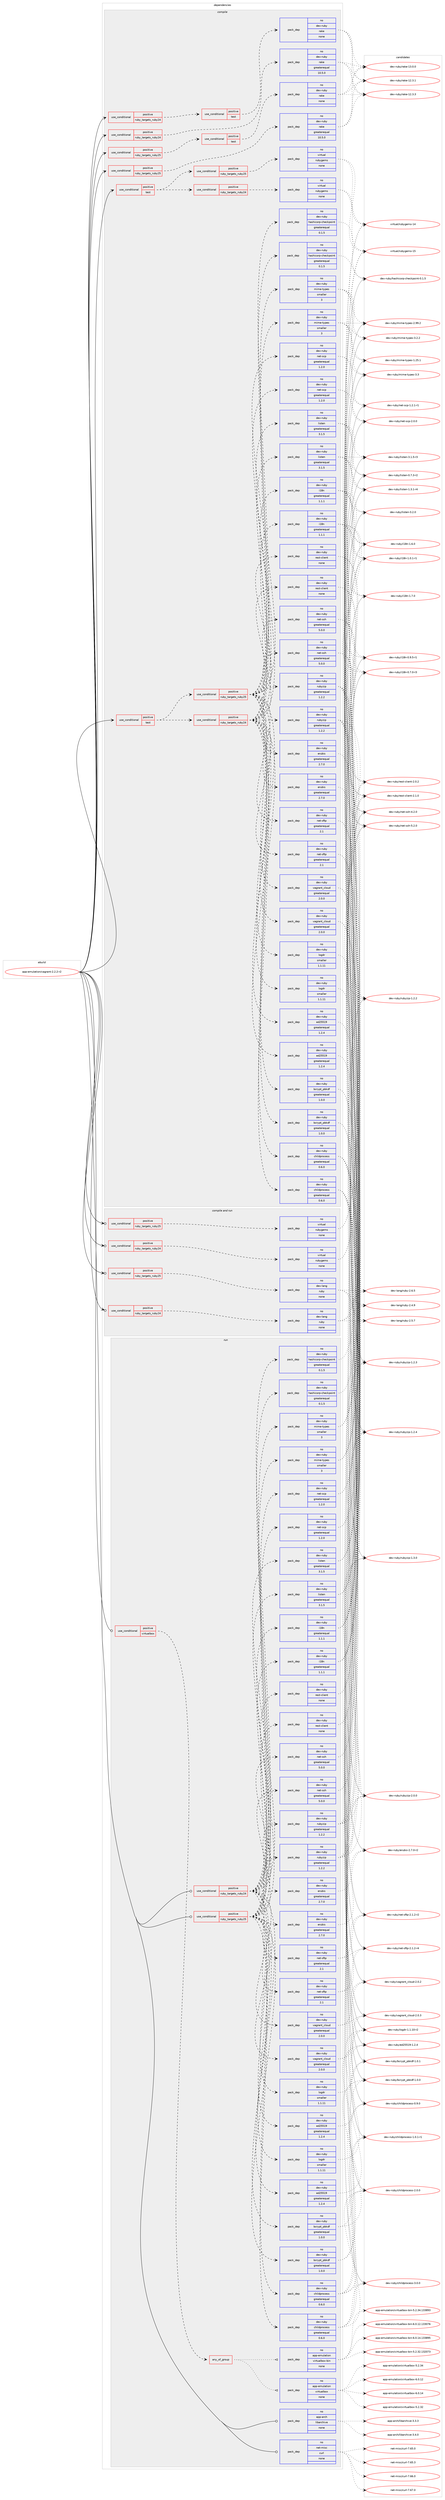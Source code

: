 digraph prolog {

# *************
# Graph options
# *************

newrank=true;
concentrate=true;
compound=true;
graph [rankdir=LR,fontname=Helvetica,fontsize=10,ranksep=1.5];#, ranksep=2.5, nodesep=0.2];
edge  [arrowhead=vee];
node  [fontname=Helvetica,fontsize=10];

# **********
# The ebuild
# **********

subgraph cluster_leftcol {
color=gray;
rank=same;
label=<<i>ebuild</i>>;
id [label="app-emulation/vagrant-2.2.2-r2", color=red, width=4, href="../app-emulation/vagrant-2.2.2-r2.svg"];
}

# ****************
# The dependencies
# ****************

subgraph cluster_midcol {
color=gray;
label=<<i>dependencies</i>>;
subgraph cluster_compile {
fillcolor="#eeeeee";
style=filled;
label=<<i>compile</i>>;
subgraph cond116378 {
dependency488590 [label=<<TABLE BORDER="0" CELLBORDER="1" CELLSPACING="0" CELLPADDING="4"><TR><TD ROWSPAN="3" CELLPADDING="10">use_conditional</TD></TR><TR><TD>positive</TD></TR><TR><TD>ruby_targets_ruby24</TD></TR></TABLE>>, shape=none, color=red];
subgraph cond116379 {
dependency488591 [label=<<TABLE BORDER="0" CELLBORDER="1" CELLSPACING="0" CELLPADDING="4"><TR><TD ROWSPAN="3" CELLPADDING="10">use_conditional</TD></TR><TR><TD>positive</TD></TR><TR><TD>test</TD></TR></TABLE>>, shape=none, color=red];
subgraph pack363363 {
dependency488592 [label=<<TABLE BORDER="0" CELLBORDER="1" CELLSPACING="0" CELLPADDING="4" WIDTH="220"><TR><TD ROWSPAN="6" CELLPADDING="30">pack_dep</TD></TR><TR><TD WIDTH="110">no</TD></TR><TR><TD>dev-ruby</TD></TR><TR><TD>rake</TD></TR><TR><TD>none</TD></TR><TR><TD></TD></TR></TABLE>>, shape=none, color=blue];
}
dependency488591:e -> dependency488592:w [weight=20,style="dashed",arrowhead="vee"];
}
dependency488590:e -> dependency488591:w [weight=20,style="dashed",arrowhead="vee"];
}
id:e -> dependency488590:w [weight=20,style="solid",arrowhead="vee"];
subgraph cond116380 {
dependency488593 [label=<<TABLE BORDER="0" CELLBORDER="1" CELLSPACING="0" CELLPADDING="4"><TR><TD ROWSPAN="3" CELLPADDING="10">use_conditional</TD></TR><TR><TD>positive</TD></TR><TR><TD>ruby_targets_ruby24</TD></TR></TABLE>>, shape=none, color=red];
subgraph pack363364 {
dependency488594 [label=<<TABLE BORDER="0" CELLBORDER="1" CELLSPACING="0" CELLPADDING="4" WIDTH="220"><TR><TD ROWSPAN="6" CELLPADDING="30">pack_dep</TD></TR><TR><TD WIDTH="110">no</TD></TR><TR><TD>dev-ruby</TD></TR><TR><TD>rake</TD></TR><TR><TD>greaterequal</TD></TR><TR><TD>10.5.0</TD></TR></TABLE>>, shape=none, color=blue];
}
dependency488593:e -> dependency488594:w [weight=20,style="dashed",arrowhead="vee"];
}
id:e -> dependency488593:w [weight=20,style="solid",arrowhead="vee"];
subgraph cond116381 {
dependency488595 [label=<<TABLE BORDER="0" CELLBORDER="1" CELLSPACING="0" CELLPADDING="4"><TR><TD ROWSPAN="3" CELLPADDING="10">use_conditional</TD></TR><TR><TD>positive</TD></TR><TR><TD>ruby_targets_ruby25</TD></TR></TABLE>>, shape=none, color=red];
subgraph cond116382 {
dependency488596 [label=<<TABLE BORDER="0" CELLBORDER="1" CELLSPACING="0" CELLPADDING="4"><TR><TD ROWSPAN="3" CELLPADDING="10">use_conditional</TD></TR><TR><TD>positive</TD></TR><TR><TD>test</TD></TR></TABLE>>, shape=none, color=red];
subgraph pack363365 {
dependency488597 [label=<<TABLE BORDER="0" CELLBORDER="1" CELLSPACING="0" CELLPADDING="4" WIDTH="220"><TR><TD ROWSPAN="6" CELLPADDING="30">pack_dep</TD></TR><TR><TD WIDTH="110">no</TD></TR><TR><TD>dev-ruby</TD></TR><TR><TD>rake</TD></TR><TR><TD>none</TD></TR><TR><TD></TD></TR></TABLE>>, shape=none, color=blue];
}
dependency488596:e -> dependency488597:w [weight=20,style="dashed",arrowhead="vee"];
}
dependency488595:e -> dependency488596:w [weight=20,style="dashed",arrowhead="vee"];
}
id:e -> dependency488595:w [weight=20,style="solid",arrowhead="vee"];
subgraph cond116383 {
dependency488598 [label=<<TABLE BORDER="0" CELLBORDER="1" CELLSPACING="0" CELLPADDING="4"><TR><TD ROWSPAN="3" CELLPADDING="10">use_conditional</TD></TR><TR><TD>positive</TD></TR><TR><TD>ruby_targets_ruby25</TD></TR></TABLE>>, shape=none, color=red];
subgraph pack363366 {
dependency488599 [label=<<TABLE BORDER="0" CELLBORDER="1" CELLSPACING="0" CELLPADDING="4" WIDTH="220"><TR><TD ROWSPAN="6" CELLPADDING="30">pack_dep</TD></TR><TR><TD WIDTH="110">no</TD></TR><TR><TD>dev-ruby</TD></TR><TR><TD>rake</TD></TR><TR><TD>greaterequal</TD></TR><TR><TD>10.5.0</TD></TR></TABLE>>, shape=none, color=blue];
}
dependency488598:e -> dependency488599:w [weight=20,style="dashed",arrowhead="vee"];
}
id:e -> dependency488598:w [weight=20,style="solid",arrowhead="vee"];
subgraph cond116384 {
dependency488600 [label=<<TABLE BORDER="0" CELLBORDER="1" CELLSPACING="0" CELLPADDING="4"><TR><TD ROWSPAN="3" CELLPADDING="10">use_conditional</TD></TR><TR><TD>positive</TD></TR><TR><TD>test</TD></TR></TABLE>>, shape=none, color=red];
subgraph cond116385 {
dependency488601 [label=<<TABLE BORDER="0" CELLBORDER="1" CELLSPACING="0" CELLPADDING="4"><TR><TD ROWSPAN="3" CELLPADDING="10">use_conditional</TD></TR><TR><TD>positive</TD></TR><TR><TD>ruby_targets_ruby24</TD></TR></TABLE>>, shape=none, color=red];
subgraph pack363367 {
dependency488602 [label=<<TABLE BORDER="0" CELLBORDER="1" CELLSPACING="0" CELLPADDING="4" WIDTH="220"><TR><TD ROWSPAN="6" CELLPADDING="30">pack_dep</TD></TR><TR><TD WIDTH="110">no</TD></TR><TR><TD>dev-ruby</TD></TR><TR><TD>bcrypt_pbkdf</TD></TR><TR><TD>greaterequal</TD></TR><TR><TD>1.0.0</TD></TR></TABLE>>, shape=none, color=blue];
}
dependency488601:e -> dependency488602:w [weight=20,style="dashed",arrowhead="vee"];
subgraph pack363368 {
dependency488603 [label=<<TABLE BORDER="0" CELLBORDER="1" CELLSPACING="0" CELLPADDING="4" WIDTH="220"><TR><TD ROWSPAN="6" CELLPADDING="30">pack_dep</TD></TR><TR><TD WIDTH="110">no</TD></TR><TR><TD>dev-ruby</TD></TR><TR><TD>childprocess</TD></TR><TR><TD>greaterequal</TD></TR><TR><TD>0.6.0</TD></TR></TABLE>>, shape=none, color=blue];
}
dependency488601:e -> dependency488603:w [weight=20,style="dashed",arrowhead="vee"];
subgraph pack363369 {
dependency488604 [label=<<TABLE BORDER="0" CELLBORDER="1" CELLSPACING="0" CELLPADDING="4" WIDTH="220"><TR><TD ROWSPAN="6" CELLPADDING="30">pack_dep</TD></TR><TR><TD WIDTH="110">no</TD></TR><TR><TD>dev-ruby</TD></TR><TR><TD>ed25519</TD></TR><TR><TD>greaterequal</TD></TR><TR><TD>1.2.4</TD></TR></TABLE>>, shape=none, color=blue];
}
dependency488601:e -> dependency488604:w [weight=20,style="dashed",arrowhead="vee"];
subgraph pack363370 {
dependency488605 [label=<<TABLE BORDER="0" CELLBORDER="1" CELLSPACING="0" CELLPADDING="4" WIDTH="220"><TR><TD ROWSPAN="6" CELLPADDING="30">pack_dep</TD></TR><TR><TD WIDTH="110">no</TD></TR><TR><TD>dev-ruby</TD></TR><TR><TD>erubis</TD></TR><TR><TD>greaterequal</TD></TR><TR><TD>2.7.0</TD></TR></TABLE>>, shape=none, color=blue];
}
dependency488601:e -> dependency488605:w [weight=20,style="dashed",arrowhead="vee"];
subgraph pack363371 {
dependency488606 [label=<<TABLE BORDER="0" CELLBORDER="1" CELLSPACING="0" CELLPADDING="4" WIDTH="220"><TR><TD ROWSPAN="6" CELLPADDING="30">pack_dep</TD></TR><TR><TD WIDTH="110">no</TD></TR><TR><TD>dev-ruby</TD></TR><TR><TD>hashicorp-checkpoint</TD></TR><TR><TD>greaterequal</TD></TR><TR><TD>0.1.5</TD></TR></TABLE>>, shape=none, color=blue];
}
dependency488601:e -> dependency488606:w [weight=20,style="dashed",arrowhead="vee"];
subgraph pack363372 {
dependency488607 [label=<<TABLE BORDER="0" CELLBORDER="1" CELLSPACING="0" CELLPADDING="4" WIDTH="220"><TR><TD ROWSPAN="6" CELLPADDING="30">pack_dep</TD></TR><TR><TD WIDTH="110">no</TD></TR><TR><TD>dev-ruby</TD></TR><TR><TD>i18n</TD></TR><TR><TD>greaterequal</TD></TR><TR><TD>1.1.1</TD></TR></TABLE>>, shape=none, color=blue];
}
dependency488601:e -> dependency488607:w [weight=20,style="dashed",arrowhead="vee"];
subgraph pack363373 {
dependency488608 [label=<<TABLE BORDER="0" CELLBORDER="1" CELLSPACING="0" CELLPADDING="4" WIDTH="220"><TR><TD ROWSPAN="6" CELLPADDING="30">pack_dep</TD></TR><TR><TD WIDTH="110">no</TD></TR><TR><TD>dev-ruby</TD></TR><TR><TD>listen</TD></TR><TR><TD>greaterequal</TD></TR><TR><TD>3.1.5</TD></TR></TABLE>>, shape=none, color=blue];
}
dependency488601:e -> dependency488608:w [weight=20,style="dashed",arrowhead="vee"];
subgraph pack363374 {
dependency488609 [label=<<TABLE BORDER="0" CELLBORDER="1" CELLSPACING="0" CELLPADDING="4" WIDTH="220"><TR><TD ROWSPAN="6" CELLPADDING="30">pack_dep</TD></TR><TR><TD WIDTH="110">no</TD></TR><TR><TD>dev-ruby</TD></TR><TR><TD>log4r</TD></TR><TR><TD>smaller</TD></TR><TR><TD>1.1.11</TD></TR></TABLE>>, shape=none, color=blue];
}
dependency488601:e -> dependency488609:w [weight=20,style="dashed",arrowhead="vee"];
subgraph pack363375 {
dependency488610 [label=<<TABLE BORDER="0" CELLBORDER="1" CELLSPACING="0" CELLPADDING="4" WIDTH="220"><TR><TD ROWSPAN="6" CELLPADDING="30">pack_dep</TD></TR><TR><TD WIDTH="110">no</TD></TR><TR><TD>dev-ruby</TD></TR><TR><TD>mime-types</TD></TR><TR><TD>smaller</TD></TR><TR><TD>3</TD></TR></TABLE>>, shape=none, color=blue];
}
dependency488601:e -> dependency488610:w [weight=20,style="dashed",arrowhead="vee"];
subgraph pack363376 {
dependency488611 [label=<<TABLE BORDER="0" CELLBORDER="1" CELLSPACING="0" CELLPADDING="4" WIDTH="220"><TR><TD ROWSPAN="6" CELLPADDING="30">pack_dep</TD></TR><TR><TD WIDTH="110">no</TD></TR><TR><TD>dev-ruby</TD></TR><TR><TD>net-ssh</TD></TR><TR><TD>greaterequal</TD></TR><TR><TD>5.0.0</TD></TR></TABLE>>, shape=none, color=blue];
}
dependency488601:e -> dependency488611:w [weight=20,style="dashed",arrowhead="vee"];
subgraph pack363377 {
dependency488612 [label=<<TABLE BORDER="0" CELLBORDER="1" CELLSPACING="0" CELLPADDING="4" WIDTH="220"><TR><TD ROWSPAN="6" CELLPADDING="30">pack_dep</TD></TR><TR><TD WIDTH="110">no</TD></TR><TR><TD>dev-ruby</TD></TR><TR><TD>net-sftp</TD></TR><TR><TD>greaterequal</TD></TR><TR><TD>2.1</TD></TR></TABLE>>, shape=none, color=blue];
}
dependency488601:e -> dependency488612:w [weight=20,style="dashed",arrowhead="vee"];
subgraph pack363378 {
dependency488613 [label=<<TABLE BORDER="0" CELLBORDER="1" CELLSPACING="0" CELLPADDING="4" WIDTH="220"><TR><TD ROWSPAN="6" CELLPADDING="30">pack_dep</TD></TR><TR><TD WIDTH="110">no</TD></TR><TR><TD>dev-ruby</TD></TR><TR><TD>net-scp</TD></TR><TR><TD>greaterequal</TD></TR><TR><TD>1.2.0</TD></TR></TABLE>>, shape=none, color=blue];
}
dependency488601:e -> dependency488613:w [weight=20,style="dashed",arrowhead="vee"];
subgraph pack363379 {
dependency488614 [label=<<TABLE BORDER="0" CELLBORDER="1" CELLSPACING="0" CELLPADDING="4" WIDTH="220"><TR><TD ROWSPAN="6" CELLPADDING="30">pack_dep</TD></TR><TR><TD WIDTH="110">no</TD></TR><TR><TD>dev-ruby</TD></TR><TR><TD>rest-client</TD></TR><TR><TD>none</TD></TR><TR><TD></TD></TR></TABLE>>, shape=none, color=blue];
}
dependency488601:e -> dependency488614:w [weight=20,style="dashed",arrowhead="vee"];
subgraph pack363380 {
dependency488615 [label=<<TABLE BORDER="0" CELLBORDER="1" CELLSPACING="0" CELLPADDING="4" WIDTH="220"><TR><TD ROWSPAN="6" CELLPADDING="30">pack_dep</TD></TR><TR><TD WIDTH="110">no</TD></TR><TR><TD>dev-ruby</TD></TR><TR><TD>rubyzip</TD></TR><TR><TD>greaterequal</TD></TR><TR><TD>1.2.2</TD></TR></TABLE>>, shape=none, color=blue];
}
dependency488601:e -> dependency488615:w [weight=20,style="dashed",arrowhead="vee"];
subgraph pack363381 {
dependency488616 [label=<<TABLE BORDER="0" CELLBORDER="1" CELLSPACING="0" CELLPADDING="4" WIDTH="220"><TR><TD ROWSPAN="6" CELLPADDING="30">pack_dep</TD></TR><TR><TD WIDTH="110">no</TD></TR><TR><TD>dev-ruby</TD></TR><TR><TD>vagrant_cloud</TD></TR><TR><TD>greaterequal</TD></TR><TR><TD>2.0.0</TD></TR></TABLE>>, shape=none, color=blue];
}
dependency488601:e -> dependency488616:w [weight=20,style="dashed",arrowhead="vee"];
}
dependency488600:e -> dependency488601:w [weight=20,style="dashed",arrowhead="vee"];
subgraph cond116386 {
dependency488617 [label=<<TABLE BORDER="0" CELLBORDER="1" CELLSPACING="0" CELLPADDING="4"><TR><TD ROWSPAN="3" CELLPADDING="10">use_conditional</TD></TR><TR><TD>positive</TD></TR><TR><TD>ruby_targets_ruby25</TD></TR></TABLE>>, shape=none, color=red];
subgraph pack363382 {
dependency488618 [label=<<TABLE BORDER="0" CELLBORDER="1" CELLSPACING="0" CELLPADDING="4" WIDTH="220"><TR><TD ROWSPAN="6" CELLPADDING="30">pack_dep</TD></TR><TR><TD WIDTH="110">no</TD></TR><TR><TD>dev-ruby</TD></TR><TR><TD>bcrypt_pbkdf</TD></TR><TR><TD>greaterequal</TD></TR><TR><TD>1.0.0</TD></TR></TABLE>>, shape=none, color=blue];
}
dependency488617:e -> dependency488618:w [weight=20,style="dashed",arrowhead="vee"];
subgraph pack363383 {
dependency488619 [label=<<TABLE BORDER="0" CELLBORDER="1" CELLSPACING="0" CELLPADDING="4" WIDTH="220"><TR><TD ROWSPAN="6" CELLPADDING="30">pack_dep</TD></TR><TR><TD WIDTH="110">no</TD></TR><TR><TD>dev-ruby</TD></TR><TR><TD>childprocess</TD></TR><TR><TD>greaterequal</TD></TR><TR><TD>0.6.0</TD></TR></TABLE>>, shape=none, color=blue];
}
dependency488617:e -> dependency488619:w [weight=20,style="dashed",arrowhead="vee"];
subgraph pack363384 {
dependency488620 [label=<<TABLE BORDER="0" CELLBORDER="1" CELLSPACING="0" CELLPADDING="4" WIDTH="220"><TR><TD ROWSPAN="6" CELLPADDING="30">pack_dep</TD></TR><TR><TD WIDTH="110">no</TD></TR><TR><TD>dev-ruby</TD></TR><TR><TD>ed25519</TD></TR><TR><TD>greaterequal</TD></TR><TR><TD>1.2.4</TD></TR></TABLE>>, shape=none, color=blue];
}
dependency488617:e -> dependency488620:w [weight=20,style="dashed",arrowhead="vee"];
subgraph pack363385 {
dependency488621 [label=<<TABLE BORDER="0" CELLBORDER="1" CELLSPACING="0" CELLPADDING="4" WIDTH="220"><TR><TD ROWSPAN="6" CELLPADDING="30">pack_dep</TD></TR><TR><TD WIDTH="110">no</TD></TR><TR><TD>dev-ruby</TD></TR><TR><TD>erubis</TD></TR><TR><TD>greaterequal</TD></TR><TR><TD>2.7.0</TD></TR></TABLE>>, shape=none, color=blue];
}
dependency488617:e -> dependency488621:w [weight=20,style="dashed",arrowhead="vee"];
subgraph pack363386 {
dependency488622 [label=<<TABLE BORDER="0" CELLBORDER="1" CELLSPACING="0" CELLPADDING="4" WIDTH="220"><TR><TD ROWSPAN="6" CELLPADDING="30">pack_dep</TD></TR><TR><TD WIDTH="110">no</TD></TR><TR><TD>dev-ruby</TD></TR><TR><TD>hashicorp-checkpoint</TD></TR><TR><TD>greaterequal</TD></TR><TR><TD>0.1.5</TD></TR></TABLE>>, shape=none, color=blue];
}
dependency488617:e -> dependency488622:w [weight=20,style="dashed",arrowhead="vee"];
subgraph pack363387 {
dependency488623 [label=<<TABLE BORDER="0" CELLBORDER="1" CELLSPACING="0" CELLPADDING="4" WIDTH="220"><TR><TD ROWSPAN="6" CELLPADDING="30">pack_dep</TD></TR><TR><TD WIDTH="110">no</TD></TR><TR><TD>dev-ruby</TD></TR><TR><TD>i18n</TD></TR><TR><TD>greaterequal</TD></TR><TR><TD>1.1.1</TD></TR></TABLE>>, shape=none, color=blue];
}
dependency488617:e -> dependency488623:w [weight=20,style="dashed",arrowhead="vee"];
subgraph pack363388 {
dependency488624 [label=<<TABLE BORDER="0" CELLBORDER="1" CELLSPACING="0" CELLPADDING="4" WIDTH="220"><TR><TD ROWSPAN="6" CELLPADDING="30">pack_dep</TD></TR><TR><TD WIDTH="110">no</TD></TR><TR><TD>dev-ruby</TD></TR><TR><TD>listen</TD></TR><TR><TD>greaterequal</TD></TR><TR><TD>3.1.5</TD></TR></TABLE>>, shape=none, color=blue];
}
dependency488617:e -> dependency488624:w [weight=20,style="dashed",arrowhead="vee"];
subgraph pack363389 {
dependency488625 [label=<<TABLE BORDER="0" CELLBORDER="1" CELLSPACING="0" CELLPADDING="4" WIDTH="220"><TR><TD ROWSPAN="6" CELLPADDING="30">pack_dep</TD></TR><TR><TD WIDTH="110">no</TD></TR><TR><TD>dev-ruby</TD></TR><TR><TD>log4r</TD></TR><TR><TD>smaller</TD></TR><TR><TD>1.1.11</TD></TR></TABLE>>, shape=none, color=blue];
}
dependency488617:e -> dependency488625:w [weight=20,style="dashed",arrowhead="vee"];
subgraph pack363390 {
dependency488626 [label=<<TABLE BORDER="0" CELLBORDER="1" CELLSPACING="0" CELLPADDING="4" WIDTH="220"><TR><TD ROWSPAN="6" CELLPADDING="30">pack_dep</TD></TR><TR><TD WIDTH="110">no</TD></TR><TR><TD>dev-ruby</TD></TR><TR><TD>mime-types</TD></TR><TR><TD>smaller</TD></TR><TR><TD>3</TD></TR></TABLE>>, shape=none, color=blue];
}
dependency488617:e -> dependency488626:w [weight=20,style="dashed",arrowhead="vee"];
subgraph pack363391 {
dependency488627 [label=<<TABLE BORDER="0" CELLBORDER="1" CELLSPACING="0" CELLPADDING="4" WIDTH="220"><TR><TD ROWSPAN="6" CELLPADDING="30">pack_dep</TD></TR><TR><TD WIDTH="110">no</TD></TR><TR><TD>dev-ruby</TD></TR><TR><TD>net-ssh</TD></TR><TR><TD>greaterequal</TD></TR><TR><TD>5.0.0</TD></TR></TABLE>>, shape=none, color=blue];
}
dependency488617:e -> dependency488627:w [weight=20,style="dashed",arrowhead="vee"];
subgraph pack363392 {
dependency488628 [label=<<TABLE BORDER="0" CELLBORDER="1" CELLSPACING="0" CELLPADDING="4" WIDTH="220"><TR><TD ROWSPAN="6" CELLPADDING="30">pack_dep</TD></TR><TR><TD WIDTH="110">no</TD></TR><TR><TD>dev-ruby</TD></TR><TR><TD>net-sftp</TD></TR><TR><TD>greaterequal</TD></TR><TR><TD>2.1</TD></TR></TABLE>>, shape=none, color=blue];
}
dependency488617:e -> dependency488628:w [weight=20,style="dashed",arrowhead="vee"];
subgraph pack363393 {
dependency488629 [label=<<TABLE BORDER="0" CELLBORDER="1" CELLSPACING="0" CELLPADDING="4" WIDTH="220"><TR><TD ROWSPAN="6" CELLPADDING="30">pack_dep</TD></TR><TR><TD WIDTH="110">no</TD></TR><TR><TD>dev-ruby</TD></TR><TR><TD>net-scp</TD></TR><TR><TD>greaterequal</TD></TR><TR><TD>1.2.0</TD></TR></TABLE>>, shape=none, color=blue];
}
dependency488617:e -> dependency488629:w [weight=20,style="dashed",arrowhead="vee"];
subgraph pack363394 {
dependency488630 [label=<<TABLE BORDER="0" CELLBORDER="1" CELLSPACING="0" CELLPADDING="4" WIDTH="220"><TR><TD ROWSPAN="6" CELLPADDING="30">pack_dep</TD></TR><TR><TD WIDTH="110">no</TD></TR><TR><TD>dev-ruby</TD></TR><TR><TD>rest-client</TD></TR><TR><TD>none</TD></TR><TR><TD></TD></TR></TABLE>>, shape=none, color=blue];
}
dependency488617:e -> dependency488630:w [weight=20,style="dashed",arrowhead="vee"];
subgraph pack363395 {
dependency488631 [label=<<TABLE BORDER="0" CELLBORDER="1" CELLSPACING="0" CELLPADDING="4" WIDTH="220"><TR><TD ROWSPAN="6" CELLPADDING="30">pack_dep</TD></TR><TR><TD WIDTH="110">no</TD></TR><TR><TD>dev-ruby</TD></TR><TR><TD>rubyzip</TD></TR><TR><TD>greaterequal</TD></TR><TR><TD>1.2.2</TD></TR></TABLE>>, shape=none, color=blue];
}
dependency488617:e -> dependency488631:w [weight=20,style="dashed",arrowhead="vee"];
subgraph pack363396 {
dependency488632 [label=<<TABLE BORDER="0" CELLBORDER="1" CELLSPACING="0" CELLPADDING="4" WIDTH="220"><TR><TD ROWSPAN="6" CELLPADDING="30">pack_dep</TD></TR><TR><TD WIDTH="110">no</TD></TR><TR><TD>dev-ruby</TD></TR><TR><TD>vagrant_cloud</TD></TR><TR><TD>greaterequal</TD></TR><TR><TD>2.0.0</TD></TR></TABLE>>, shape=none, color=blue];
}
dependency488617:e -> dependency488632:w [weight=20,style="dashed",arrowhead="vee"];
}
dependency488600:e -> dependency488617:w [weight=20,style="dashed",arrowhead="vee"];
}
id:e -> dependency488600:w [weight=20,style="solid",arrowhead="vee"];
subgraph cond116387 {
dependency488633 [label=<<TABLE BORDER="0" CELLBORDER="1" CELLSPACING="0" CELLPADDING="4"><TR><TD ROWSPAN="3" CELLPADDING="10">use_conditional</TD></TR><TR><TD>positive</TD></TR><TR><TD>test</TD></TR></TABLE>>, shape=none, color=red];
subgraph cond116388 {
dependency488634 [label=<<TABLE BORDER="0" CELLBORDER="1" CELLSPACING="0" CELLPADDING="4"><TR><TD ROWSPAN="3" CELLPADDING="10">use_conditional</TD></TR><TR><TD>positive</TD></TR><TR><TD>ruby_targets_ruby24</TD></TR></TABLE>>, shape=none, color=red];
subgraph pack363397 {
dependency488635 [label=<<TABLE BORDER="0" CELLBORDER="1" CELLSPACING="0" CELLPADDING="4" WIDTH="220"><TR><TD ROWSPAN="6" CELLPADDING="30">pack_dep</TD></TR><TR><TD WIDTH="110">no</TD></TR><TR><TD>virtual</TD></TR><TR><TD>rubygems</TD></TR><TR><TD>none</TD></TR><TR><TD></TD></TR></TABLE>>, shape=none, color=blue];
}
dependency488634:e -> dependency488635:w [weight=20,style="dashed",arrowhead="vee"];
}
dependency488633:e -> dependency488634:w [weight=20,style="dashed",arrowhead="vee"];
subgraph cond116389 {
dependency488636 [label=<<TABLE BORDER="0" CELLBORDER="1" CELLSPACING="0" CELLPADDING="4"><TR><TD ROWSPAN="3" CELLPADDING="10">use_conditional</TD></TR><TR><TD>positive</TD></TR><TR><TD>ruby_targets_ruby25</TD></TR></TABLE>>, shape=none, color=red];
subgraph pack363398 {
dependency488637 [label=<<TABLE BORDER="0" CELLBORDER="1" CELLSPACING="0" CELLPADDING="4" WIDTH="220"><TR><TD ROWSPAN="6" CELLPADDING="30">pack_dep</TD></TR><TR><TD WIDTH="110">no</TD></TR><TR><TD>virtual</TD></TR><TR><TD>rubygems</TD></TR><TR><TD>none</TD></TR><TR><TD></TD></TR></TABLE>>, shape=none, color=blue];
}
dependency488636:e -> dependency488637:w [weight=20,style="dashed",arrowhead="vee"];
}
dependency488633:e -> dependency488636:w [weight=20,style="dashed",arrowhead="vee"];
}
id:e -> dependency488633:w [weight=20,style="solid",arrowhead="vee"];
}
subgraph cluster_compileandrun {
fillcolor="#eeeeee";
style=filled;
label=<<i>compile and run</i>>;
subgraph cond116390 {
dependency488638 [label=<<TABLE BORDER="0" CELLBORDER="1" CELLSPACING="0" CELLPADDING="4"><TR><TD ROWSPAN="3" CELLPADDING="10">use_conditional</TD></TR><TR><TD>positive</TD></TR><TR><TD>ruby_targets_ruby24</TD></TR></TABLE>>, shape=none, color=red];
subgraph pack363399 {
dependency488639 [label=<<TABLE BORDER="0" CELLBORDER="1" CELLSPACING="0" CELLPADDING="4" WIDTH="220"><TR><TD ROWSPAN="6" CELLPADDING="30">pack_dep</TD></TR><TR><TD WIDTH="110">no</TD></TR><TR><TD>dev-lang</TD></TR><TR><TD>ruby</TD></TR><TR><TD>none</TD></TR><TR><TD></TD></TR></TABLE>>, shape=none, color=blue];
}
dependency488638:e -> dependency488639:w [weight=20,style="dashed",arrowhead="vee"];
}
id:e -> dependency488638:w [weight=20,style="solid",arrowhead="odotvee"];
subgraph cond116391 {
dependency488640 [label=<<TABLE BORDER="0" CELLBORDER="1" CELLSPACING="0" CELLPADDING="4"><TR><TD ROWSPAN="3" CELLPADDING="10">use_conditional</TD></TR><TR><TD>positive</TD></TR><TR><TD>ruby_targets_ruby24</TD></TR></TABLE>>, shape=none, color=red];
subgraph pack363400 {
dependency488641 [label=<<TABLE BORDER="0" CELLBORDER="1" CELLSPACING="0" CELLPADDING="4" WIDTH="220"><TR><TD ROWSPAN="6" CELLPADDING="30">pack_dep</TD></TR><TR><TD WIDTH="110">no</TD></TR><TR><TD>virtual</TD></TR><TR><TD>rubygems</TD></TR><TR><TD>none</TD></TR><TR><TD></TD></TR></TABLE>>, shape=none, color=blue];
}
dependency488640:e -> dependency488641:w [weight=20,style="dashed",arrowhead="vee"];
}
id:e -> dependency488640:w [weight=20,style="solid",arrowhead="odotvee"];
subgraph cond116392 {
dependency488642 [label=<<TABLE BORDER="0" CELLBORDER="1" CELLSPACING="0" CELLPADDING="4"><TR><TD ROWSPAN="3" CELLPADDING="10">use_conditional</TD></TR><TR><TD>positive</TD></TR><TR><TD>ruby_targets_ruby25</TD></TR></TABLE>>, shape=none, color=red];
subgraph pack363401 {
dependency488643 [label=<<TABLE BORDER="0" CELLBORDER="1" CELLSPACING="0" CELLPADDING="4" WIDTH="220"><TR><TD ROWSPAN="6" CELLPADDING="30">pack_dep</TD></TR><TR><TD WIDTH="110">no</TD></TR><TR><TD>dev-lang</TD></TR><TR><TD>ruby</TD></TR><TR><TD>none</TD></TR><TR><TD></TD></TR></TABLE>>, shape=none, color=blue];
}
dependency488642:e -> dependency488643:w [weight=20,style="dashed",arrowhead="vee"];
}
id:e -> dependency488642:w [weight=20,style="solid",arrowhead="odotvee"];
subgraph cond116393 {
dependency488644 [label=<<TABLE BORDER="0" CELLBORDER="1" CELLSPACING="0" CELLPADDING="4"><TR><TD ROWSPAN="3" CELLPADDING="10">use_conditional</TD></TR><TR><TD>positive</TD></TR><TR><TD>ruby_targets_ruby25</TD></TR></TABLE>>, shape=none, color=red];
subgraph pack363402 {
dependency488645 [label=<<TABLE BORDER="0" CELLBORDER="1" CELLSPACING="0" CELLPADDING="4" WIDTH="220"><TR><TD ROWSPAN="6" CELLPADDING="30">pack_dep</TD></TR><TR><TD WIDTH="110">no</TD></TR><TR><TD>virtual</TD></TR><TR><TD>rubygems</TD></TR><TR><TD>none</TD></TR><TR><TD></TD></TR></TABLE>>, shape=none, color=blue];
}
dependency488644:e -> dependency488645:w [weight=20,style="dashed",arrowhead="vee"];
}
id:e -> dependency488644:w [weight=20,style="solid",arrowhead="odotvee"];
}
subgraph cluster_run {
fillcolor="#eeeeee";
style=filled;
label=<<i>run</i>>;
subgraph cond116394 {
dependency488646 [label=<<TABLE BORDER="0" CELLBORDER="1" CELLSPACING="0" CELLPADDING="4"><TR><TD ROWSPAN="3" CELLPADDING="10">use_conditional</TD></TR><TR><TD>positive</TD></TR><TR><TD>ruby_targets_ruby24</TD></TR></TABLE>>, shape=none, color=red];
subgraph pack363403 {
dependency488647 [label=<<TABLE BORDER="0" CELLBORDER="1" CELLSPACING="0" CELLPADDING="4" WIDTH="220"><TR><TD ROWSPAN="6" CELLPADDING="30">pack_dep</TD></TR><TR><TD WIDTH="110">no</TD></TR><TR><TD>dev-ruby</TD></TR><TR><TD>bcrypt_pbkdf</TD></TR><TR><TD>greaterequal</TD></TR><TR><TD>1.0.0</TD></TR></TABLE>>, shape=none, color=blue];
}
dependency488646:e -> dependency488647:w [weight=20,style="dashed",arrowhead="vee"];
subgraph pack363404 {
dependency488648 [label=<<TABLE BORDER="0" CELLBORDER="1" CELLSPACING="0" CELLPADDING="4" WIDTH="220"><TR><TD ROWSPAN="6" CELLPADDING="30">pack_dep</TD></TR><TR><TD WIDTH="110">no</TD></TR><TR><TD>dev-ruby</TD></TR><TR><TD>childprocess</TD></TR><TR><TD>greaterequal</TD></TR><TR><TD>0.6.0</TD></TR></TABLE>>, shape=none, color=blue];
}
dependency488646:e -> dependency488648:w [weight=20,style="dashed",arrowhead="vee"];
subgraph pack363405 {
dependency488649 [label=<<TABLE BORDER="0" CELLBORDER="1" CELLSPACING="0" CELLPADDING="4" WIDTH="220"><TR><TD ROWSPAN="6" CELLPADDING="30">pack_dep</TD></TR><TR><TD WIDTH="110">no</TD></TR><TR><TD>dev-ruby</TD></TR><TR><TD>ed25519</TD></TR><TR><TD>greaterequal</TD></TR><TR><TD>1.2.4</TD></TR></TABLE>>, shape=none, color=blue];
}
dependency488646:e -> dependency488649:w [weight=20,style="dashed",arrowhead="vee"];
subgraph pack363406 {
dependency488650 [label=<<TABLE BORDER="0" CELLBORDER="1" CELLSPACING="0" CELLPADDING="4" WIDTH="220"><TR><TD ROWSPAN="6" CELLPADDING="30">pack_dep</TD></TR><TR><TD WIDTH="110">no</TD></TR><TR><TD>dev-ruby</TD></TR><TR><TD>erubis</TD></TR><TR><TD>greaterequal</TD></TR><TR><TD>2.7.0</TD></TR></TABLE>>, shape=none, color=blue];
}
dependency488646:e -> dependency488650:w [weight=20,style="dashed",arrowhead="vee"];
subgraph pack363407 {
dependency488651 [label=<<TABLE BORDER="0" CELLBORDER="1" CELLSPACING="0" CELLPADDING="4" WIDTH="220"><TR><TD ROWSPAN="6" CELLPADDING="30">pack_dep</TD></TR><TR><TD WIDTH="110">no</TD></TR><TR><TD>dev-ruby</TD></TR><TR><TD>hashicorp-checkpoint</TD></TR><TR><TD>greaterequal</TD></TR><TR><TD>0.1.5</TD></TR></TABLE>>, shape=none, color=blue];
}
dependency488646:e -> dependency488651:w [weight=20,style="dashed",arrowhead="vee"];
subgraph pack363408 {
dependency488652 [label=<<TABLE BORDER="0" CELLBORDER="1" CELLSPACING="0" CELLPADDING="4" WIDTH="220"><TR><TD ROWSPAN="6" CELLPADDING="30">pack_dep</TD></TR><TR><TD WIDTH="110">no</TD></TR><TR><TD>dev-ruby</TD></TR><TR><TD>i18n</TD></TR><TR><TD>greaterequal</TD></TR><TR><TD>1.1.1</TD></TR></TABLE>>, shape=none, color=blue];
}
dependency488646:e -> dependency488652:w [weight=20,style="dashed",arrowhead="vee"];
subgraph pack363409 {
dependency488653 [label=<<TABLE BORDER="0" CELLBORDER="1" CELLSPACING="0" CELLPADDING="4" WIDTH="220"><TR><TD ROWSPAN="6" CELLPADDING="30">pack_dep</TD></TR><TR><TD WIDTH="110">no</TD></TR><TR><TD>dev-ruby</TD></TR><TR><TD>listen</TD></TR><TR><TD>greaterequal</TD></TR><TR><TD>3.1.5</TD></TR></TABLE>>, shape=none, color=blue];
}
dependency488646:e -> dependency488653:w [weight=20,style="dashed",arrowhead="vee"];
subgraph pack363410 {
dependency488654 [label=<<TABLE BORDER="0" CELLBORDER="1" CELLSPACING="0" CELLPADDING="4" WIDTH="220"><TR><TD ROWSPAN="6" CELLPADDING="30">pack_dep</TD></TR><TR><TD WIDTH="110">no</TD></TR><TR><TD>dev-ruby</TD></TR><TR><TD>log4r</TD></TR><TR><TD>smaller</TD></TR><TR><TD>1.1.11</TD></TR></TABLE>>, shape=none, color=blue];
}
dependency488646:e -> dependency488654:w [weight=20,style="dashed",arrowhead="vee"];
subgraph pack363411 {
dependency488655 [label=<<TABLE BORDER="0" CELLBORDER="1" CELLSPACING="0" CELLPADDING="4" WIDTH="220"><TR><TD ROWSPAN="6" CELLPADDING="30">pack_dep</TD></TR><TR><TD WIDTH="110">no</TD></TR><TR><TD>dev-ruby</TD></TR><TR><TD>mime-types</TD></TR><TR><TD>smaller</TD></TR><TR><TD>3</TD></TR></TABLE>>, shape=none, color=blue];
}
dependency488646:e -> dependency488655:w [weight=20,style="dashed",arrowhead="vee"];
subgraph pack363412 {
dependency488656 [label=<<TABLE BORDER="0" CELLBORDER="1" CELLSPACING="0" CELLPADDING="4" WIDTH="220"><TR><TD ROWSPAN="6" CELLPADDING="30">pack_dep</TD></TR><TR><TD WIDTH="110">no</TD></TR><TR><TD>dev-ruby</TD></TR><TR><TD>net-ssh</TD></TR><TR><TD>greaterequal</TD></TR><TR><TD>5.0.0</TD></TR></TABLE>>, shape=none, color=blue];
}
dependency488646:e -> dependency488656:w [weight=20,style="dashed",arrowhead="vee"];
subgraph pack363413 {
dependency488657 [label=<<TABLE BORDER="0" CELLBORDER="1" CELLSPACING="0" CELLPADDING="4" WIDTH="220"><TR><TD ROWSPAN="6" CELLPADDING="30">pack_dep</TD></TR><TR><TD WIDTH="110">no</TD></TR><TR><TD>dev-ruby</TD></TR><TR><TD>net-sftp</TD></TR><TR><TD>greaterequal</TD></TR><TR><TD>2.1</TD></TR></TABLE>>, shape=none, color=blue];
}
dependency488646:e -> dependency488657:w [weight=20,style="dashed",arrowhead="vee"];
subgraph pack363414 {
dependency488658 [label=<<TABLE BORDER="0" CELLBORDER="1" CELLSPACING="0" CELLPADDING="4" WIDTH="220"><TR><TD ROWSPAN="6" CELLPADDING="30">pack_dep</TD></TR><TR><TD WIDTH="110">no</TD></TR><TR><TD>dev-ruby</TD></TR><TR><TD>net-scp</TD></TR><TR><TD>greaterequal</TD></TR><TR><TD>1.2.0</TD></TR></TABLE>>, shape=none, color=blue];
}
dependency488646:e -> dependency488658:w [weight=20,style="dashed",arrowhead="vee"];
subgraph pack363415 {
dependency488659 [label=<<TABLE BORDER="0" CELLBORDER="1" CELLSPACING="0" CELLPADDING="4" WIDTH="220"><TR><TD ROWSPAN="6" CELLPADDING="30">pack_dep</TD></TR><TR><TD WIDTH="110">no</TD></TR><TR><TD>dev-ruby</TD></TR><TR><TD>rest-client</TD></TR><TR><TD>none</TD></TR><TR><TD></TD></TR></TABLE>>, shape=none, color=blue];
}
dependency488646:e -> dependency488659:w [weight=20,style="dashed",arrowhead="vee"];
subgraph pack363416 {
dependency488660 [label=<<TABLE BORDER="0" CELLBORDER="1" CELLSPACING="0" CELLPADDING="4" WIDTH="220"><TR><TD ROWSPAN="6" CELLPADDING="30">pack_dep</TD></TR><TR><TD WIDTH="110">no</TD></TR><TR><TD>dev-ruby</TD></TR><TR><TD>rubyzip</TD></TR><TR><TD>greaterequal</TD></TR><TR><TD>1.2.2</TD></TR></TABLE>>, shape=none, color=blue];
}
dependency488646:e -> dependency488660:w [weight=20,style="dashed",arrowhead="vee"];
subgraph pack363417 {
dependency488661 [label=<<TABLE BORDER="0" CELLBORDER="1" CELLSPACING="0" CELLPADDING="4" WIDTH="220"><TR><TD ROWSPAN="6" CELLPADDING="30">pack_dep</TD></TR><TR><TD WIDTH="110">no</TD></TR><TR><TD>dev-ruby</TD></TR><TR><TD>vagrant_cloud</TD></TR><TR><TD>greaterequal</TD></TR><TR><TD>2.0.0</TD></TR></TABLE>>, shape=none, color=blue];
}
dependency488646:e -> dependency488661:w [weight=20,style="dashed",arrowhead="vee"];
}
id:e -> dependency488646:w [weight=20,style="solid",arrowhead="odot"];
subgraph cond116395 {
dependency488662 [label=<<TABLE BORDER="0" CELLBORDER="1" CELLSPACING="0" CELLPADDING="4"><TR><TD ROWSPAN="3" CELLPADDING="10">use_conditional</TD></TR><TR><TD>positive</TD></TR><TR><TD>ruby_targets_ruby25</TD></TR></TABLE>>, shape=none, color=red];
subgraph pack363418 {
dependency488663 [label=<<TABLE BORDER="0" CELLBORDER="1" CELLSPACING="0" CELLPADDING="4" WIDTH="220"><TR><TD ROWSPAN="6" CELLPADDING="30">pack_dep</TD></TR><TR><TD WIDTH="110">no</TD></TR><TR><TD>dev-ruby</TD></TR><TR><TD>bcrypt_pbkdf</TD></TR><TR><TD>greaterequal</TD></TR><TR><TD>1.0.0</TD></TR></TABLE>>, shape=none, color=blue];
}
dependency488662:e -> dependency488663:w [weight=20,style="dashed",arrowhead="vee"];
subgraph pack363419 {
dependency488664 [label=<<TABLE BORDER="0" CELLBORDER="1" CELLSPACING="0" CELLPADDING="4" WIDTH="220"><TR><TD ROWSPAN="6" CELLPADDING="30">pack_dep</TD></TR><TR><TD WIDTH="110">no</TD></TR><TR><TD>dev-ruby</TD></TR><TR><TD>childprocess</TD></TR><TR><TD>greaterequal</TD></TR><TR><TD>0.6.0</TD></TR></TABLE>>, shape=none, color=blue];
}
dependency488662:e -> dependency488664:w [weight=20,style="dashed",arrowhead="vee"];
subgraph pack363420 {
dependency488665 [label=<<TABLE BORDER="0" CELLBORDER="1" CELLSPACING="0" CELLPADDING="4" WIDTH="220"><TR><TD ROWSPAN="6" CELLPADDING="30">pack_dep</TD></TR><TR><TD WIDTH="110">no</TD></TR><TR><TD>dev-ruby</TD></TR><TR><TD>ed25519</TD></TR><TR><TD>greaterequal</TD></TR><TR><TD>1.2.4</TD></TR></TABLE>>, shape=none, color=blue];
}
dependency488662:e -> dependency488665:w [weight=20,style="dashed",arrowhead="vee"];
subgraph pack363421 {
dependency488666 [label=<<TABLE BORDER="0" CELLBORDER="1" CELLSPACING="0" CELLPADDING="4" WIDTH="220"><TR><TD ROWSPAN="6" CELLPADDING="30">pack_dep</TD></TR><TR><TD WIDTH="110">no</TD></TR><TR><TD>dev-ruby</TD></TR><TR><TD>erubis</TD></TR><TR><TD>greaterequal</TD></TR><TR><TD>2.7.0</TD></TR></TABLE>>, shape=none, color=blue];
}
dependency488662:e -> dependency488666:w [weight=20,style="dashed",arrowhead="vee"];
subgraph pack363422 {
dependency488667 [label=<<TABLE BORDER="0" CELLBORDER="1" CELLSPACING="0" CELLPADDING="4" WIDTH="220"><TR><TD ROWSPAN="6" CELLPADDING="30">pack_dep</TD></TR><TR><TD WIDTH="110">no</TD></TR><TR><TD>dev-ruby</TD></TR><TR><TD>hashicorp-checkpoint</TD></TR><TR><TD>greaterequal</TD></TR><TR><TD>0.1.5</TD></TR></TABLE>>, shape=none, color=blue];
}
dependency488662:e -> dependency488667:w [weight=20,style="dashed",arrowhead="vee"];
subgraph pack363423 {
dependency488668 [label=<<TABLE BORDER="0" CELLBORDER="1" CELLSPACING="0" CELLPADDING="4" WIDTH="220"><TR><TD ROWSPAN="6" CELLPADDING="30">pack_dep</TD></TR><TR><TD WIDTH="110">no</TD></TR><TR><TD>dev-ruby</TD></TR><TR><TD>i18n</TD></TR><TR><TD>greaterequal</TD></TR><TR><TD>1.1.1</TD></TR></TABLE>>, shape=none, color=blue];
}
dependency488662:e -> dependency488668:w [weight=20,style="dashed",arrowhead="vee"];
subgraph pack363424 {
dependency488669 [label=<<TABLE BORDER="0" CELLBORDER="1" CELLSPACING="0" CELLPADDING="4" WIDTH="220"><TR><TD ROWSPAN="6" CELLPADDING="30">pack_dep</TD></TR><TR><TD WIDTH="110">no</TD></TR><TR><TD>dev-ruby</TD></TR><TR><TD>listen</TD></TR><TR><TD>greaterequal</TD></TR><TR><TD>3.1.5</TD></TR></TABLE>>, shape=none, color=blue];
}
dependency488662:e -> dependency488669:w [weight=20,style="dashed",arrowhead="vee"];
subgraph pack363425 {
dependency488670 [label=<<TABLE BORDER="0" CELLBORDER="1" CELLSPACING="0" CELLPADDING="4" WIDTH="220"><TR><TD ROWSPAN="6" CELLPADDING="30">pack_dep</TD></TR><TR><TD WIDTH="110">no</TD></TR><TR><TD>dev-ruby</TD></TR><TR><TD>log4r</TD></TR><TR><TD>smaller</TD></TR><TR><TD>1.1.11</TD></TR></TABLE>>, shape=none, color=blue];
}
dependency488662:e -> dependency488670:w [weight=20,style="dashed",arrowhead="vee"];
subgraph pack363426 {
dependency488671 [label=<<TABLE BORDER="0" CELLBORDER="1" CELLSPACING="0" CELLPADDING="4" WIDTH="220"><TR><TD ROWSPAN="6" CELLPADDING="30">pack_dep</TD></TR><TR><TD WIDTH="110">no</TD></TR><TR><TD>dev-ruby</TD></TR><TR><TD>mime-types</TD></TR><TR><TD>smaller</TD></TR><TR><TD>3</TD></TR></TABLE>>, shape=none, color=blue];
}
dependency488662:e -> dependency488671:w [weight=20,style="dashed",arrowhead="vee"];
subgraph pack363427 {
dependency488672 [label=<<TABLE BORDER="0" CELLBORDER="1" CELLSPACING="0" CELLPADDING="4" WIDTH="220"><TR><TD ROWSPAN="6" CELLPADDING="30">pack_dep</TD></TR><TR><TD WIDTH="110">no</TD></TR><TR><TD>dev-ruby</TD></TR><TR><TD>net-ssh</TD></TR><TR><TD>greaterequal</TD></TR><TR><TD>5.0.0</TD></TR></TABLE>>, shape=none, color=blue];
}
dependency488662:e -> dependency488672:w [weight=20,style="dashed",arrowhead="vee"];
subgraph pack363428 {
dependency488673 [label=<<TABLE BORDER="0" CELLBORDER="1" CELLSPACING="0" CELLPADDING="4" WIDTH="220"><TR><TD ROWSPAN="6" CELLPADDING="30">pack_dep</TD></TR><TR><TD WIDTH="110">no</TD></TR><TR><TD>dev-ruby</TD></TR><TR><TD>net-sftp</TD></TR><TR><TD>greaterequal</TD></TR><TR><TD>2.1</TD></TR></TABLE>>, shape=none, color=blue];
}
dependency488662:e -> dependency488673:w [weight=20,style="dashed",arrowhead="vee"];
subgraph pack363429 {
dependency488674 [label=<<TABLE BORDER="0" CELLBORDER="1" CELLSPACING="0" CELLPADDING="4" WIDTH="220"><TR><TD ROWSPAN="6" CELLPADDING="30">pack_dep</TD></TR><TR><TD WIDTH="110">no</TD></TR><TR><TD>dev-ruby</TD></TR><TR><TD>net-scp</TD></TR><TR><TD>greaterequal</TD></TR><TR><TD>1.2.0</TD></TR></TABLE>>, shape=none, color=blue];
}
dependency488662:e -> dependency488674:w [weight=20,style="dashed",arrowhead="vee"];
subgraph pack363430 {
dependency488675 [label=<<TABLE BORDER="0" CELLBORDER="1" CELLSPACING="0" CELLPADDING="4" WIDTH="220"><TR><TD ROWSPAN="6" CELLPADDING="30">pack_dep</TD></TR><TR><TD WIDTH="110">no</TD></TR><TR><TD>dev-ruby</TD></TR><TR><TD>rest-client</TD></TR><TR><TD>none</TD></TR><TR><TD></TD></TR></TABLE>>, shape=none, color=blue];
}
dependency488662:e -> dependency488675:w [weight=20,style="dashed",arrowhead="vee"];
subgraph pack363431 {
dependency488676 [label=<<TABLE BORDER="0" CELLBORDER="1" CELLSPACING="0" CELLPADDING="4" WIDTH="220"><TR><TD ROWSPAN="6" CELLPADDING="30">pack_dep</TD></TR><TR><TD WIDTH="110">no</TD></TR><TR><TD>dev-ruby</TD></TR><TR><TD>rubyzip</TD></TR><TR><TD>greaterequal</TD></TR><TR><TD>1.2.2</TD></TR></TABLE>>, shape=none, color=blue];
}
dependency488662:e -> dependency488676:w [weight=20,style="dashed",arrowhead="vee"];
subgraph pack363432 {
dependency488677 [label=<<TABLE BORDER="0" CELLBORDER="1" CELLSPACING="0" CELLPADDING="4" WIDTH="220"><TR><TD ROWSPAN="6" CELLPADDING="30">pack_dep</TD></TR><TR><TD WIDTH="110">no</TD></TR><TR><TD>dev-ruby</TD></TR><TR><TD>vagrant_cloud</TD></TR><TR><TD>greaterequal</TD></TR><TR><TD>2.0.0</TD></TR></TABLE>>, shape=none, color=blue];
}
dependency488662:e -> dependency488677:w [weight=20,style="dashed",arrowhead="vee"];
}
id:e -> dependency488662:w [weight=20,style="solid",arrowhead="odot"];
subgraph cond116396 {
dependency488678 [label=<<TABLE BORDER="0" CELLBORDER="1" CELLSPACING="0" CELLPADDING="4"><TR><TD ROWSPAN="3" CELLPADDING="10">use_conditional</TD></TR><TR><TD>positive</TD></TR><TR><TD>virtualbox</TD></TR></TABLE>>, shape=none, color=red];
subgraph any8537 {
dependency488679 [label=<<TABLE BORDER="0" CELLBORDER="1" CELLSPACING="0" CELLPADDING="4"><TR><TD CELLPADDING="10">any_of_group</TD></TR></TABLE>>, shape=none, color=red];subgraph pack363433 {
dependency488680 [label=<<TABLE BORDER="0" CELLBORDER="1" CELLSPACING="0" CELLPADDING="4" WIDTH="220"><TR><TD ROWSPAN="6" CELLPADDING="30">pack_dep</TD></TR><TR><TD WIDTH="110">no</TD></TR><TR><TD>app-emulation</TD></TR><TR><TD>virtualbox</TD></TR><TR><TD>none</TD></TR><TR><TD></TD></TR></TABLE>>, shape=none, color=blue];
}
dependency488679:e -> dependency488680:w [weight=20,style="dotted",arrowhead="oinv"];
subgraph pack363434 {
dependency488681 [label=<<TABLE BORDER="0" CELLBORDER="1" CELLSPACING="0" CELLPADDING="4" WIDTH="220"><TR><TD ROWSPAN="6" CELLPADDING="30">pack_dep</TD></TR><TR><TD WIDTH="110">no</TD></TR><TR><TD>app-emulation</TD></TR><TR><TD>virtualbox-bin</TD></TR><TR><TD>none</TD></TR><TR><TD></TD></TR></TABLE>>, shape=none, color=blue];
}
dependency488679:e -> dependency488681:w [weight=20,style="dotted",arrowhead="oinv"];
}
dependency488678:e -> dependency488679:w [weight=20,style="dashed",arrowhead="vee"];
}
id:e -> dependency488678:w [weight=20,style="solid",arrowhead="odot"];
subgraph pack363435 {
dependency488682 [label=<<TABLE BORDER="0" CELLBORDER="1" CELLSPACING="0" CELLPADDING="4" WIDTH="220"><TR><TD ROWSPAN="6" CELLPADDING="30">pack_dep</TD></TR><TR><TD WIDTH="110">no</TD></TR><TR><TD>app-arch</TD></TR><TR><TD>libarchive</TD></TR><TR><TD>none</TD></TR><TR><TD></TD></TR></TABLE>>, shape=none, color=blue];
}
id:e -> dependency488682:w [weight=20,style="solid",arrowhead="odot"];
subgraph pack363436 {
dependency488683 [label=<<TABLE BORDER="0" CELLBORDER="1" CELLSPACING="0" CELLPADDING="4" WIDTH="220"><TR><TD ROWSPAN="6" CELLPADDING="30">pack_dep</TD></TR><TR><TD WIDTH="110">no</TD></TR><TR><TD>net-misc</TD></TR><TR><TD>curl</TD></TR><TR><TD>none</TD></TR><TR><TD></TD></TR></TABLE>>, shape=none, color=blue];
}
id:e -> dependency488683:w [weight=20,style="solid",arrowhead="odot"];
}
}

# **************
# The candidates
# **************

subgraph cluster_choices {
rank=same;
color=gray;
label=<<i>candidates</i>>;

subgraph choice363363 {
color=black;
nodesep=1;
choice1001011184511411798121471149710710145495046514649 [label="dev-ruby/rake-12.3.1", color=red, width=4,href="../dev-ruby/rake-12.3.1.svg"];
choice1001011184511411798121471149710710145495046514651 [label="dev-ruby/rake-12.3.3", color=red, width=4,href="../dev-ruby/rake-12.3.3.svg"];
choice1001011184511411798121471149710710145495146484648 [label="dev-ruby/rake-13.0.0", color=red, width=4,href="../dev-ruby/rake-13.0.0.svg"];
dependency488592:e -> choice1001011184511411798121471149710710145495046514649:w [style=dotted,weight="100"];
dependency488592:e -> choice1001011184511411798121471149710710145495046514651:w [style=dotted,weight="100"];
dependency488592:e -> choice1001011184511411798121471149710710145495146484648:w [style=dotted,weight="100"];
}
subgraph choice363364 {
color=black;
nodesep=1;
choice1001011184511411798121471149710710145495046514649 [label="dev-ruby/rake-12.3.1", color=red, width=4,href="../dev-ruby/rake-12.3.1.svg"];
choice1001011184511411798121471149710710145495046514651 [label="dev-ruby/rake-12.3.3", color=red, width=4,href="../dev-ruby/rake-12.3.3.svg"];
choice1001011184511411798121471149710710145495146484648 [label="dev-ruby/rake-13.0.0", color=red, width=4,href="../dev-ruby/rake-13.0.0.svg"];
dependency488594:e -> choice1001011184511411798121471149710710145495046514649:w [style=dotted,weight="100"];
dependency488594:e -> choice1001011184511411798121471149710710145495046514651:w [style=dotted,weight="100"];
dependency488594:e -> choice1001011184511411798121471149710710145495146484648:w [style=dotted,weight="100"];
}
subgraph choice363365 {
color=black;
nodesep=1;
choice1001011184511411798121471149710710145495046514649 [label="dev-ruby/rake-12.3.1", color=red, width=4,href="../dev-ruby/rake-12.3.1.svg"];
choice1001011184511411798121471149710710145495046514651 [label="dev-ruby/rake-12.3.3", color=red, width=4,href="../dev-ruby/rake-12.3.3.svg"];
choice1001011184511411798121471149710710145495146484648 [label="dev-ruby/rake-13.0.0", color=red, width=4,href="../dev-ruby/rake-13.0.0.svg"];
dependency488597:e -> choice1001011184511411798121471149710710145495046514649:w [style=dotted,weight="100"];
dependency488597:e -> choice1001011184511411798121471149710710145495046514651:w [style=dotted,weight="100"];
dependency488597:e -> choice1001011184511411798121471149710710145495146484648:w [style=dotted,weight="100"];
}
subgraph choice363366 {
color=black;
nodesep=1;
choice1001011184511411798121471149710710145495046514649 [label="dev-ruby/rake-12.3.1", color=red, width=4,href="../dev-ruby/rake-12.3.1.svg"];
choice1001011184511411798121471149710710145495046514651 [label="dev-ruby/rake-12.3.3", color=red, width=4,href="../dev-ruby/rake-12.3.3.svg"];
choice1001011184511411798121471149710710145495146484648 [label="dev-ruby/rake-13.0.0", color=red, width=4,href="../dev-ruby/rake-13.0.0.svg"];
dependency488599:e -> choice1001011184511411798121471149710710145495046514649:w [style=dotted,weight="100"];
dependency488599:e -> choice1001011184511411798121471149710710145495046514651:w [style=dotted,weight="100"];
dependency488599:e -> choice1001011184511411798121471149710710145495146484648:w [style=dotted,weight="100"];
}
subgraph choice363367 {
color=black;
nodesep=1;
choice10010111845114117981214798991141211121169511298107100102454946484648 [label="dev-ruby/bcrypt_pbkdf-1.0.0", color=red, width=4,href="../dev-ruby/bcrypt_pbkdf-1.0.0.svg"];
choice10010111845114117981214798991141211121169511298107100102454946484649 [label="dev-ruby/bcrypt_pbkdf-1.0.1", color=red, width=4,href="../dev-ruby/bcrypt_pbkdf-1.0.1.svg"];
dependency488602:e -> choice10010111845114117981214798991141211121169511298107100102454946484648:w [style=dotted,weight="100"];
dependency488602:e -> choice10010111845114117981214798991141211121169511298107100102454946484649:w [style=dotted,weight="100"];
}
subgraph choice363368 {
color=black;
nodesep=1;
choice1001011184511411798121479910410510810011211411199101115115454846574648 [label="dev-ruby/childprocess-0.9.0", color=red, width=4,href="../dev-ruby/childprocess-0.9.0.svg"];
choice10010111845114117981214799104105108100112114111991011151154549464846494511449 [label="dev-ruby/childprocess-1.0.1-r1", color=red, width=4,href="../dev-ruby/childprocess-1.0.1-r1.svg"];
choice1001011184511411798121479910410510810011211411199101115115455046484648 [label="dev-ruby/childprocess-2.0.0", color=red, width=4,href="../dev-ruby/childprocess-2.0.0.svg"];
choice1001011184511411798121479910410510810011211411199101115115455146484648 [label="dev-ruby/childprocess-3.0.0", color=red, width=4,href="../dev-ruby/childprocess-3.0.0.svg"];
dependency488603:e -> choice1001011184511411798121479910410510810011211411199101115115454846574648:w [style=dotted,weight="100"];
dependency488603:e -> choice10010111845114117981214799104105108100112114111991011151154549464846494511449:w [style=dotted,weight="100"];
dependency488603:e -> choice1001011184511411798121479910410510810011211411199101115115455046484648:w [style=dotted,weight="100"];
dependency488603:e -> choice1001011184511411798121479910410510810011211411199101115115455146484648:w [style=dotted,weight="100"];
}
subgraph choice363369 {
color=black;
nodesep=1;
choice1001011184511411798121471011005053534957454946504652 [label="dev-ruby/ed25519-1.2.4", color=red, width=4,href="../dev-ruby/ed25519-1.2.4.svg"];
dependency488604:e -> choice1001011184511411798121471011005053534957454946504652:w [style=dotted,weight="100"];
}
subgraph choice363370 {
color=black;
nodesep=1;
choice100101118451141179812147101114117981051154550465546484511450 [label="dev-ruby/erubis-2.7.0-r2", color=red, width=4,href="../dev-ruby/erubis-2.7.0-r2.svg"];
dependency488605:e -> choice100101118451141179812147101114117981051154550465546484511450:w [style=dotted,weight="100"];
}
subgraph choice363371 {
color=black;
nodesep=1;
choice1001011184511411798121471049711510410599111114112459910410199107112111105110116454846494653 [label="dev-ruby/hashicorp-checkpoint-0.1.5", color=red, width=4,href="../dev-ruby/hashicorp-checkpoint-0.1.5.svg"];
dependency488606:e -> choice1001011184511411798121471049711510410599111114112459910410199107112111105110116454846494653:w [style=dotted,weight="100"];
}
subgraph choice363372 {
color=black;
nodesep=1;
choice10010111845114117981214710549561104548465546484511451 [label="dev-ruby/i18n-0.7.0-r3", color=red, width=4,href="../dev-ruby/i18n-0.7.0-r3.svg"];
choice10010111845114117981214710549561104548465746534511449 [label="dev-ruby/i18n-0.9.5-r1", color=red, width=4,href="../dev-ruby/i18n-0.9.5-r1.svg"];
choice10010111845114117981214710549561104549464846494511449 [label="dev-ruby/i18n-1.0.1-r1", color=red, width=4,href="../dev-ruby/i18n-1.0.1-r1.svg"];
choice1001011184511411798121471054956110454946544648 [label="dev-ruby/i18n-1.6.0", color=red, width=4,href="../dev-ruby/i18n-1.6.0.svg"];
choice1001011184511411798121471054956110454946554648 [label="dev-ruby/i18n-1.7.0", color=red, width=4,href="../dev-ruby/i18n-1.7.0.svg"];
dependency488607:e -> choice10010111845114117981214710549561104548465546484511451:w [style=dotted,weight="100"];
dependency488607:e -> choice10010111845114117981214710549561104548465746534511449:w [style=dotted,weight="100"];
dependency488607:e -> choice10010111845114117981214710549561104549464846494511449:w [style=dotted,weight="100"];
dependency488607:e -> choice1001011184511411798121471054956110454946544648:w [style=dotted,weight="100"];
dependency488607:e -> choice1001011184511411798121471054956110454946554648:w [style=dotted,weight="100"];
}
subgraph choice363373 {
color=black;
nodesep=1;
choice1001011184511411798121471081051151161011104548465546514511450 [label="dev-ruby/listen-0.7.3-r2", color=red, width=4,href="../dev-ruby/listen-0.7.3-r2.svg"];
choice1001011184511411798121471081051151161011104549465146494511452 [label="dev-ruby/listen-1.3.1-r4", color=red, width=4,href="../dev-ruby/listen-1.3.1-r4.svg"];
choice1001011184511411798121471081051151161011104551464946534511451 [label="dev-ruby/listen-3.1.5-r3", color=red, width=4,href="../dev-ruby/listen-3.1.5-r3.svg"];
choice100101118451141179812147108105115116101110455146504648 [label="dev-ruby/listen-3.2.0", color=red, width=4,href="../dev-ruby/listen-3.2.0.svg"];
dependency488608:e -> choice1001011184511411798121471081051151161011104548465546514511450:w [style=dotted,weight="100"];
dependency488608:e -> choice1001011184511411798121471081051151161011104549465146494511452:w [style=dotted,weight="100"];
dependency488608:e -> choice1001011184511411798121471081051151161011104551464946534511451:w [style=dotted,weight="100"];
dependency488608:e -> choice100101118451141179812147108105115116101110455146504648:w [style=dotted,weight="100"];
}
subgraph choice363374 {
color=black;
nodesep=1;
choice10010111845114117981214710811110352114454946494649484511450 [label="dev-ruby/log4r-1.1.10-r2", color=red, width=4,href="../dev-ruby/log4r-1.1.10-r2.svg"];
dependency488609:e -> choice10010111845114117981214710811110352114454946494649484511450:w [style=dotted,weight="100"];
}
subgraph choice363375 {
color=black;
nodesep=1;
choice1001011184511411798121471091051091014511612111210111545494650534649 [label="dev-ruby/mime-types-1.25.1", color=red, width=4,href="../dev-ruby/mime-types-1.25.1.svg"];
choice1001011184511411798121471091051091014511612111210111545504657574650 [label="dev-ruby/mime-types-2.99.2", color=red, width=4,href="../dev-ruby/mime-types-2.99.2.svg"];
choice10010111845114117981214710910510910145116121112101115455146504650 [label="dev-ruby/mime-types-3.2.2", color=red, width=4,href="../dev-ruby/mime-types-3.2.2.svg"];
choice1001011184511411798121471091051091014511612111210111545514651 [label="dev-ruby/mime-types-3.3", color=red, width=4,href="../dev-ruby/mime-types-3.3.svg"];
dependency488610:e -> choice1001011184511411798121471091051091014511612111210111545494650534649:w [style=dotted,weight="100"];
dependency488610:e -> choice1001011184511411798121471091051091014511612111210111545504657574650:w [style=dotted,weight="100"];
dependency488610:e -> choice10010111845114117981214710910510910145116121112101115455146504650:w [style=dotted,weight="100"];
dependency488610:e -> choice1001011184511411798121471091051091014511612111210111545514651:w [style=dotted,weight="100"];
}
subgraph choice363376 {
color=black;
nodesep=1;
choice10010111845114117981214711010111645115115104455246504648 [label="dev-ruby/net-ssh-4.2.0", color=red, width=4,href="../dev-ruby/net-ssh-4.2.0.svg"];
choice10010111845114117981214711010111645115115104455346504648 [label="dev-ruby/net-ssh-5.2.0", color=red, width=4,href="../dev-ruby/net-ssh-5.2.0.svg"];
dependency488611:e -> choice10010111845114117981214711010111645115115104455246504648:w [style=dotted,weight="100"];
dependency488611:e -> choice10010111845114117981214711010111645115115104455346504648:w [style=dotted,weight="100"];
}
subgraph choice363377 {
color=black;
nodesep=1;
choice100101118451141179812147110101116451151021161124550464946504511450 [label="dev-ruby/net-sftp-2.1.2-r2", color=red, width=4,href="../dev-ruby/net-sftp-2.1.2-r2.svg"];
choice100101118451141179812147110101116451151021161124550464946504511452 [label="dev-ruby/net-sftp-2.1.2-r4", color=red, width=4,href="../dev-ruby/net-sftp-2.1.2-r4.svg"];
dependency488612:e -> choice100101118451141179812147110101116451151021161124550464946504511450:w [style=dotted,weight="100"];
dependency488612:e -> choice100101118451141179812147110101116451151021161124550464946504511452:w [style=dotted,weight="100"];
}
subgraph choice363378 {
color=black;
nodesep=1;
choice10010111845114117981214711010111645115991124549465046494511449 [label="dev-ruby/net-scp-1.2.1-r1", color=red, width=4,href="../dev-ruby/net-scp-1.2.1-r1.svg"];
choice1001011184511411798121471101011164511599112455046484648 [label="dev-ruby/net-scp-2.0.0", color=red, width=4,href="../dev-ruby/net-scp-2.0.0.svg"];
dependency488613:e -> choice10010111845114117981214711010111645115991124549465046494511449:w [style=dotted,weight="100"];
dependency488613:e -> choice1001011184511411798121471101011164511599112455046484648:w [style=dotted,weight="100"];
}
subgraph choice363379 {
color=black;
nodesep=1;
choice1001011184511411798121471141011151164599108105101110116455046484650 [label="dev-ruby/rest-client-2.0.2", color=red, width=4,href="../dev-ruby/rest-client-2.0.2.svg"];
choice1001011184511411798121471141011151164599108105101110116455046494648 [label="dev-ruby/rest-client-2.1.0", color=red, width=4,href="../dev-ruby/rest-client-2.1.0.svg"];
dependency488614:e -> choice1001011184511411798121471141011151164599108105101110116455046484650:w [style=dotted,weight="100"];
dependency488614:e -> choice1001011184511411798121471141011151164599108105101110116455046494648:w [style=dotted,weight="100"];
}
subgraph choice363380 {
color=black;
nodesep=1;
choice10010111845114117981214711411798121122105112454946504650 [label="dev-ruby/rubyzip-1.2.2", color=red, width=4,href="../dev-ruby/rubyzip-1.2.2.svg"];
choice10010111845114117981214711411798121122105112454946504651 [label="dev-ruby/rubyzip-1.2.3", color=red, width=4,href="../dev-ruby/rubyzip-1.2.3.svg"];
choice10010111845114117981214711411798121122105112454946504652 [label="dev-ruby/rubyzip-1.2.4", color=red, width=4,href="../dev-ruby/rubyzip-1.2.4.svg"];
choice10010111845114117981214711411798121122105112454946514648 [label="dev-ruby/rubyzip-1.3.0", color=red, width=4,href="../dev-ruby/rubyzip-1.3.0.svg"];
choice10010111845114117981214711411798121122105112455046484648 [label="dev-ruby/rubyzip-2.0.0", color=red, width=4,href="../dev-ruby/rubyzip-2.0.0.svg"];
dependency488615:e -> choice10010111845114117981214711411798121122105112454946504650:w [style=dotted,weight="100"];
dependency488615:e -> choice10010111845114117981214711411798121122105112454946504651:w [style=dotted,weight="100"];
dependency488615:e -> choice10010111845114117981214711411798121122105112454946504652:w [style=dotted,weight="100"];
dependency488615:e -> choice10010111845114117981214711411798121122105112454946514648:w [style=dotted,weight="100"];
dependency488615:e -> choice10010111845114117981214711411798121122105112455046484648:w [style=dotted,weight="100"];
}
subgraph choice363381 {
color=black;
nodesep=1;
choice10010111845114117981214711897103114971101169599108111117100455046484650 [label="dev-ruby/vagrant_cloud-2.0.2", color=red, width=4,href="../dev-ruby/vagrant_cloud-2.0.2.svg"];
choice10010111845114117981214711897103114971101169599108111117100455046484651 [label="dev-ruby/vagrant_cloud-2.0.3", color=red, width=4,href="../dev-ruby/vagrant_cloud-2.0.3.svg"];
dependency488616:e -> choice10010111845114117981214711897103114971101169599108111117100455046484650:w [style=dotted,weight="100"];
dependency488616:e -> choice10010111845114117981214711897103114971101169599108111117100455046484651:w [style=dotted,weight="100"];
}
subgraph choice363382 {
color=black;
nodesep=1;
choice10010111845114117981214798991141211121169511298107100102454946484648 [label="dev-ruby/bcrypt_pbkdf-1.0.0", color=red, width=4,href="../dev-ruby/bcrypt_pbkdf-1.0.0.svg"];
choice10010111845114117981214798991141211121169511298107100102454946484649 [label="dev-ruby/bcrypt_pbkdf-1.0.1", color=red, width=4,href="../dev-ruby/bcrypt_pbkdf-1.0.1.svg"];
dependency488618:e -> choice10010111845114117981214798991141211121169511298107100102454946484648:w [style=dotted,weight="100"];
dependency488618:e -> choice10010111845114117981214798991141211121169511298107100102454946484649:w [style=dotted,weight="100"];
}
subgraph choice363383 {
color=black;
nodesep=1;
choice1001011184511411798121479910410510810011211411199101115115454846574648 [label="dev-ruby/childprocess-0.9.0", color=red, width=4,href="../dev-ruby/childprocess-0.9.0.svg"];
choice10010111845114117981214799104105108100112114111991011151154549464846494511449 [label="dev-ruby/childprocess-1.0.1-r1", color=red, width=4,href="../dev-ruby/childprocess-1.0.1-r1.svg"];
choice1001011184511411798121479910410510810011211411199101115115455046484648 [label="dev-ruby/childprocess-2.0.0", color=red, width=4,href="../dev-ruby/childprocess-2.0.0.svg"];
choice1001011184511411798121479910410510810011211411199101115115455146484648 [label="dev-ruby/childprocess-3.0.0", color=red, width=4,href="../dev-ruby/childprocess-3.0.0.svg"];
dependency488619:e -> choice1001011184511411798121479910410510810011211411199101115115454846574648:w [style=dotted,weight="100"];
dependency488619:e -> choice10010111845114117981214799104105108100112114111991011151154549464846494511449:w [style=dotted,weight="100"];
dependency488619:e -> choice1001011184511411798121479910410510810011211411199101115115455046484648:w [style=dotted,weight="100"];
dependency488619:e -> choice1001011184511411798121479910410510810011211411199101115115455146484648:w [style=dotted,weight="100"];
}
subgraph choice363384 {
color=black;
nodesep=1;
choice1001011184511411798121471011005053534957454946504652 [label="dev-ruby/ed25519-1.2.4", color=red, width=4,href="../dev-ruby/ed25519-1.2.4.svg"];
dependency488620:e -> choice1001011184511411798121471011005053534957454946504652:w [style=dotted,weight="100"];
}
subgraph choice363385 {
color=black;
nodesep=1;
choice100101118451141179812147101114117981051154550465546484511450 [label="dev-ruby/erubis-2.7.0-r2", color=red, width=4,href="../dev-ruby/erubis-2.7.0-r2.svg"];
dependency488621:e -> choice100101118451141179812147101114117981051154550465546484511450:w [style=dotted,weight="100"];
}
subgraph choice363386 {
color=black;
nodesep=1;
choice1001011184511411798121471049711510410599111114112459910410199107112111105110116454846494653 [label="dev-ruby/hashicorp-checkpoint-0.1.5", color=red, width=4,href="../dev-ruby/hashicorp-checkpoint-0.1.5.svg"];
dependency488622:e -> choice1001011184511411798121471049711510410599111114112459910410199107112111105110116454846494653:w [style=dotted,weight="100"];
}
subgraph choice363387 {
color=black;
nodesep=1;
choice10010111845114117981214710549561104548465546484511451 [label="dev-ruby/i18n-0.7.0-r3", color=red, width=4,href="../dev-ruby/i18n-0.7.0-r3.svg"];
choice10010111845114117981214710549561104548465746534511449 [label="dev-ruby/i18n-0.9.5-r1", color=red, width=4,href="../dev-ruby/i18n-0.9.5-r1.svg"];
choice10010111845114117981214710549561104549464846494511449 [label="dev-ruby/i18n-1.0.1-r1", color=red, width=4,href="../dev-ruby/i18n-1.0.1-r1.svg"];
choice1001011184511411798121471054956110454946544648 [label="dev-ruby/i18n-1.6.0", color=red, width=4,href="../dev-ruby/i18n-1.6.0.svg"];
choice1001011184511411798121471054956110454946554648 [label="dev-ruby/i18n-1.7.0", color=red, width=4,href="../dev-ruby/i18n-1.7.0.svg"];
dependency488623:e -> choice10010111845114117981214710549561104548465546484511451:w [style=dotted,weight="100"];
dependency488623:e -> choice10010111845114117981214710549561104548465746534511449:w [style=dotted,weight="100"];
dependency488623:e -> choice10010111845114117981214710549561104549464846494511449:w [style=dotted,weight="100"];
dependency488623:e -> choice1001011184511411798121471054956110454946544648:w [style=dotted,weight="100"];
dependency488623:e -> choice1001011184511411798121471054956110454946554648:w [style=dotted,weight="100"];
}
subgraph choice363388 {
color=black;
nodesep=1;
choice1001011184511411798121471081051151161011104548465546514511450 [label="dev-ruby/listen-0.7.3-r2", color=red, width=4,href="../dev-ruby/listen-0.7.3-r2.svg"];
choice1001011184511411798121471081051151161011104549465146494511452 [label="dev-ruby/listen-1.3.1-r4", color=red, width=4,href="../dev-ruby/listen-1.3.1-r4.svg"];
choice1001011184511411798121471081051151161011104551464946534511451 [label="dev-ruby/listen-3.1.5-r3", color=red, width=4,href="../dev-ruby/listen-3.1.5-r3.svg"];
choice100101118451141179812147108105115116101110455146504648 [label="dev-ruby/listen-3.2.0", color=red, width=4,href="../dev-ruby/listen-3.2.0.svg"];
dependency488624:e -> choice1001011184511411798121471081051151161011104548465546514511450:w [style=dotted,weight="100"];
dependency488624:e -> choice1001011184511411798121471081051151161011104549465146494511452:w [style=dotted,weight="100"];
dependency488624:e -> choice1001011184511411798121471081051151161011104551464946534511451:w [style=dotted,weight="100"];
dependency488624:e -> choice100101118451141179812147108105115116101110455146504648:w [style=dotted,weight="100"];
}
subgraph choice363389 {
color=black;
nodesep=1;
choice10010111845114117981214710811110352114454946494649484511450 [label="dev-ruby/log4r-1.1.10-r2", color=red, width=4,href="../dev-ruby/log4r-1.1.10-r2.svg"];
dependency488625:e -> choice10010111845114117981214710811110352114454946494649484511450:w [style=dotted,weight="100"];
}
subgraph choice363390 {
color=black;
nodesep=1;
choice1001011184511411798121471091051091014511612111210111545494650534649 [label="dev-ruby/mime-types-1.25.1", color=red, width=4,href="../dev-ruby/mime-types-1.25.1.svg"];
choice1001011184511411798121471091051091014511612111210111545504657574650 [label="dev-ruby/mime-types-2.99.2", color=red, width=4,href="../dev-ruby/mime-types-2.99.2.svg"];
choice10010111845114117981214710910510910145116121112101115455146504650 [label="dev-ruby/mime-types-3.2.2", color=red, width=4,href="../dev-ruby/mime-types-3.2.2.svg"];
choice1001011184511411798121471091051091014511612111210111545514651 [label="dev-ruby/mime-types-3.3", color=red, width=4,href="../dev-ruby/mime-types-3.3.svg"];
dependency488626:e -> choice1001011184511411798121471091051091014511612111210111545494650534649:w [style=dotted,weight="100"];
dependency488626:e -> choice1001011184511411798121471091051091014511612111210111545504657574650:w [style=dotted,weight="100"];
dependency488626:e -> choice10010111845114117981214710910510910145116121112101115455146504650:w [style=dotted,weight="100"];
dependency488626:e -> choice1001011184511411798121471091051091014511612111210111545514651:w [style=dotted,weight="100"];
}
subgraph choice363391 {
color=black;
nodesep=1;
choice10010111845114117981214711010111645115115104455246504648 [label="dev-ruby/net-ssh-4.2.0", color=red, width=4,href="../dev-ruby/net-ssh-4.2.0.svg"];
choice10010111845114117981214711010111645115115104455346504648 [label="dev-ruby/net-ssh-5.2.0", color=red, width=4,href="../dev-ruby/net-ssh-5.2.0.svg"];
dependency488627:e -> choice10010111845114117981214711010111645115115104455246504648:w [style=dotted,weight="100"];
dependency488627:e -> choice10010111845114117981214711010111645115115104455346504648:w [style=dotted,weight="100"];
}
subgraph choice363392 {
color=black;
nodesep=1;
choice100101118451141179812147110101116451151021161124550464946504511450 [label="dev-ruby/net-sftp-2.1.2-r2", color=red, width=4,href="../dev-ruby/net-sftp-2.1.2-r2.svg"];
choice100101118451141179812147110101116451151021161124550464946504511452 [label="dev-ruby/net-sftp-2.1.2-r4", color=red, width=4,href="../dev-ruby/net-sftp-2.1.2-r4.svg"];
dependency488628:e -> choice100101118451141179812147110101116451151021161124550464946504511450:w [style=dotted,weight="100"];
dependency488628:e -> choice100101118451141179812147110101116451151021161124550464946504511452:w [style=dotted,weight="100"];
}
subgraph choice363393 {
color=black;
nodesep=1;
choice10010111845114117981214711010111645115991124549465046494511449 [label="dev-ruby/net-scp-1.2.1-r1", color=red, width=4,href="../dev-ruby/net-scp-1.2.1-r1.svg"];
choice1001011184511411798121471101011164511599112455046484648 [label="dev-ruby/net-scp-2.0.0", color=red, width=4,href="../dev-ruby/net-scp-2.0.0.svg"];
dependency488629:e -> choice10010111845114117981214711010111645115991124549465046494511449:w [style=dotted,weight="100"];
dependency488629:e -> choice1001011184511411798121471101011164511599112455046484648:w [style=dotted,weight="100"];
}
subgraph choice363394 {
color=black;
nodesep=1;
choice1001011184511411798121471141011151164599108105101110116455046484650 [label="dev-ruby/rest-client-2.0.2", color=red, width=4,href="../dev-ruby/rest-client-2.0.2.svg"];
choice1001011184511411798121471141011151164599108105101110116455046494648 [label="dev-ruby/rest-client-2.1.0", color=red, width=4,href="../dev-ruby/rest-client-2.1.0.svg"];
dependency488630:e -> choice1001011184511411798121471141011151164599108105101110116455046484650:w [style=dotted,weight="100"];
dependency488630:e -> choice1001011184511411798121471141011151164599108105101110116455046494648:w [style=dotted,weight="100"];
}
subgraph choice363395 {
color=black;
nodesep=1;
choice10010111845114117981214711411798121122105112454946504650 [label="dev-ruby/rubyzip-1.2.2", color=red, width=4,href="../dev-ruby/rubyzip-1.2.2.svg"];
choice10010111845114117981214711411798121122105112454946504651 [label="dev-ruby/rubyzip-1.2.3", color=red, width=4,href="../dev-ruby/rubyzip-1.2.3.svg"];
choice10010111845114117981214711411798121122105112454946504652 [label="dev-ruby/rubyzip-1.2.4", color=red, width=4,href="../dev-ruby/rubyzip-1.2.4.svg"];
choice10010111845114117981214711411798121122105112454946514648 [label="dev-ruby/rubyzip-1.3.0", color=red, width=4,href="../dev-ruby/rubyzip-1.3.0.svg"];
choice10010111845114117981214711411798121122105112455046484648 [label="dev-ruby/rubyzip-2.0.0", color=red, width=4,href="../dev-ruby/rubyzip-2.0.0.svg"];
dependency488631:e -> choice10010111845114117981214711411798121122105112454946504650:w [style=dotted,weight="100"];
dependency488631:e -> choice10010111845114117981214711411798121122105112454946504651:w [style=dotted,weight="100"];
dependency488631:e -> choice10010111845114117981214711411798121122105112454946504652:w [style=dotted,weight="100"];
dependency488631:e -> choice10010111845114117981214711411798121122105112454946514648:w [style=dotted,weight="100"];
dependency488631:e -> choice10010111845114117981214711411798121122105112455046484648:w [style=dotted,weight="100"];
}
subgraph choice363396 {
color=black;
nodesep=1;
choice10010111845114117981214711897103114971101169599108111117100455046484650 [label="dev-ruby/vagrant_cloud-2.0.2", color=red, width=4,href="../dev-ruby/vagrant_cloud-2.0.2.svg"];
choice10010111845114117981214711897103114971101169599108111117100455046484651 [label="dev-ruby/vagrant_cloud-2.0.3", color=red, width=4,href="../dev-ruby/vagrant_cloud-2.0.3.svg"];
dependency488632:e -> choice10010111845114117981214711897103114971101169599108111117100455046484650:w [style=dotted,weight="100"];
dependency488632:e -> choice10010111845114117981214711897103114971101169599108111117100455046484651:w [style=dotted,weight="100"];
}
subgraph choice363397 {
color=black;
nodesep=1;
choice118105114116117971084711411798121103101109115454952 [label="virtual/rubygems-14", color=red, width=4,href="../virtual/rubygems-14.svg"];
choice118105114116117971084711411798121103101109115454953 [label="virtual/rubygems-15", color=red, width=4,href="../virtual/rubygems-15.svg"];
dependency488635:e -> choice118105114116117971084711411798121103101109115454952:w [style=dotted,weight="100"];
dependency488635:e -> choice118105114116117971084711411798121103101109115454953:w [style=dotted,weight="100"];
}
subgraph choice363398 {
color=black;
nodesep=1;
choice118105114116117971084711411798121103101109115454952 [label="virtual/rubygems-14", color=red, width=4,href="../virtual/rubygems-14.svg"];
choice118105114116117971084711411798121103101109115454953 [label="virtual/rubygems-15", color=red, width=4,href="../virtual/rubygems-15.svg"];
dependency488637:e -> choice118105114116117971084711411798121103101109115454952:w [style=dotted,weight="100"];
dependency488637:e -> choice118105114116117971084711411798121103101109115454953:w [style=dotted,weight="100"];
}
subgraph choice363399 {
color=black;
nodesep=1;
choice10010111845108971101034711411798121455046524657 [label="dev-lang/ruby-2.4.9", color=red, width=4,href="../dev-lang/ruby-2.4.9.svg"];
choice10010111845108971101034711411798121455046534655 [label="dev-lang/ruby-2.5.7", color=red, width=4,href="../dev-lang/ruby-2.5.7.svg"];
choice10010111845108971101034711411798121455046544653 [label="dev-lang/ruby-2.6.5", color=red, width=4,href="../dev-lang/ruby-2.6.5.svg"];
dependency488639:e -> choice10010111845108971101034711411798121455046524657:w [style=dotted,weight="100"];
dependency488639:e -> choice10010111845108971101034711411798121455046534655:w [style=dotted,weight="100"];
dependency488639:e -> choice10010111845108971101034711411798121455046544653:w [style=dotted,weight="100"];
}
subgraph choice363400 {
color=black;
nodesep=1;
choice118105114116117971084711411798121103101109115454952 [label="virtual/rubygems-14", color=red, width=4,href="../virtual/rubygems-14.svg"];
choice118105114116117971084711411798121103101109115454953 [label="virtual/rubygems-15", color=red, width=4,href="../virtual/rubygems-15.svg"];
dependency488641:e -> choice118105114116117971084711411798121103101109115454952:w [style=dotted,weight="100"];
dependency488641:e -> choice118105114116117971084711411798121103101109115454953:w [style=dotted,weight="100"];
}
subgraph choice363401 {
color=black;
nodesep=1;
choice10010111845108971101034711411798121455046524657 [label="dev-lang/ruby-2.4.9", color=red, width=4,href="../dev-lang/ruby-2.4.9.svg"];
choice10010111845108971101034711411798121455046534655 [label="dev-lang/ruby-2.5.7", color=red, width=4,href="../dev-lang/ruby-2.5.7.svg"];
choice10010111845108971101034711411798121455046544653 [label="dev-lang/ruby-2.6.5", color=red, width=4,href="../dev-lang/ruby-2.6.5.svg"];
dependency488643:e -> choice10010111845108971101034711411798121455046524657:w [style=dotted,weight="100"];
dependency488643:e -> choice10010111845108971101034711411798121455046534655:w [style=dotted,weight="100"];
dependency488643:e -> choice10010111845108971101034711411798121455046544653:w [style=dotted,weight="100"];
}
subgraph choice363402 {
color=black;
nodesep=1;
choice118105114116117971084711411798121103101109115454952 [label="virtual/rubygems-14", color=red, width=4,href="../virtual/rubygems-14.svg"];
choice118105114116117971084711411798121103101109115454953 [label="virtual/rubygems-15", color=red, width=4,href="../virtual/rubygems-15.svg"];
dependency488645:e -> choice118105114116117971084711411798121103101109115454952:w [style=dotted,weight="100"];
dependency488645:e -> choice118105114116117971084711411798121103101109115454953:w [style=dotted,weight="100"];
}
subgraph choice363403 {
color=black;
nodesep=1;
choice10010111845114117981214798991141211121169511298107100102454946484648 [label="dev-ruby/bcrypt_pbkdf-1.0.0", color=red, width=4,href="../dev-ruby/bcrypt_pbkdf-1.0.0.svg"];
choice10010111845114117981214798991141211121169511298107100102454946484649 [label="dev-ruby/bcrypt_pbkdf-1.0.1", color=red, width=4,href="../dev-ruby/bcrypt_pbkdf-1.0.1.svg"];
dependency488647:e -> choice10010111845114117981214798991141211121169511298107100102454946484648:w [style=dotted,weight="100"];
dependency488647:e -> choice10010111845114117981214798991141211121169511298107100102454946484649:w [style=dotted,weight="100"];
}
subgraph choice363404 {
color=black;
nodesep=1;
choice1001011184511411798121479910410510810011211411199101115115454846574648 [label="dev-ruby/childprocess-0.9.0", color=red, width=4,href="../dev-ruby/childprocess-0.9.0.svg"];
choice10010111845114117981214799104105108100112114111991011151154549464846494511449 [label="dev-ruby/childprocess-1.0.1-r1", color=red, width=4,href="../dev-ruby/childprocess-1.0.1-r1.svg"];
choice1001011184511411798121479910410510810011211411199101115115455046484648 [label="dev-ruby/childprocess-2.0.0", color=red, width=4,href="../dev-ruby/childprocess-2.0.0.svg"];
choice1001011184511411798121479910410510810011211411199101115115455146484648 [label="dev-ruby/childprocess-3.0.0", color=red, width=4,href="../dev-ruby/childprocess-3.0.0.svg"];
dependency488648:e -> choice1001011184511411798121479910410510810011211411199101115115454846574648:w [style=dotted,weight="100"];
dependency488648:e -> choice10010111845114117981214799104105108100112114111991011151154549464846494511449:w [style=dotted,weight="100"];
dependency488648:e -> choice1001011184511411798121479910410510810011211411199101115115455046484648:w [style=dotted,weight="100"];
dependency488648:e -> choice1001011184511411798121479910410510810011211411199101115115455146484648:w [style=dotted,weight="100"];
}
subgraph choice363405 {
color=black;
nodesep=1;
choice1001011184511411798121471011005053534957454946504652 [label="dev-ruby/ed25519-1.2.4", color=red, width=4,href="../dev-ruby/ed25519-1.2.4.svg"];
dependency488649:e -> choice1001011184511411798121471011005053534957454946504652:w [style=dotted,weight="100"];
}
subgraph choice363406 {
color=black;
nodesep=1;
choice100101118451141179812147101114117981051154550465546484511450 [label="dev-ruby/erubis-2.7.0-r2", color=red, width=4,href="../dev-ruby/erubis-2.7.0-r2.svg"];
dependency488650:e -> choice100101118451141179812147101114117981051154550465546484511450:w [style=dotted,weight="100"];
}
subgraph choice363407 {
color=black;
nodesep=1;
choice1001011184511411798121471049711510410599111114112459910410199107112111105110116454846494653 [label="dev-ruby/hashicorp-checkpoint-0.1.5", color=red, width=4,href="../dev-ruby/hashicorp-checkpoint-0.1.5.svg"];
dependency488651:e -> choice1001011184511411798121471049711510410599111114112459910410199107112111105110116454846494653:w [style=dotted,weight="100"];
}
subgraph choice363408 {
color=black;
nodesep=1;
choice10010111845114117981214710549561104548465546484511451 [label="dev-ruby/i18n-0.7.0-r3", color=red, width=4,href="../dev-ruby/i18n-0.7.0-r3.svg"];
choice10010111845114117981214710549561104548465746534511449 [label="dev-ruby/i18n-0.9.5-r1", color=red, width=4,href="../dev-ruby/i18n-0.9.5-r1.svg"];
choice10010111845114117981214710549561104549464846494511449 [label="dev-ruby/i18n-1.0.1-r1", color=red, width=4,href="../dev-ruby/i18n-1.0.1-r1.svg"];
choice1001011184511411798121471054956110454946544648 [label="dev-ruby/i18n-1.6.0", color=red, width=4,href="../dev-ruby/i18n-1.6.0.svg"];
choice1001011184511411798121471054956110454946554648 [label="dev-ruby/i18n-1.7.0", color=red, width=4,href="../dev-ruby/i18n-1.7.0.svg"];
dependency488652:e -> choice10010111845114117981214710549561104548465546484511451:w [style=dotted,weight="100"];
dependency488652:e -> choice10010111845114117981214710549561104548465746534511449:w [style=dotted,weight="100"];
dependency488652:e -> choice10010111845114117981214710549561104549464846494511449:w [style=dotted,weight="100"];
dependency488652:e -> choice1001011184511411798121471054956110454946544648:w [style=dotted,weight="100"];
dependency488652:e -> choice1001011184511411798121471054956110454946554648:w [style=dotted,weight="100"];
}
subgraph choice363409 {
color=black;
nodesep=1;
choice1001011184511411798121471081051151161011104548465546514511450 [label="dev-ruby/listen-0.7.3-r2", color=red, width=4,href="../dev-ruby/listen-0.7.3-r2.svg"];
choice1001011184511411798121471081051151161011104549465146494511452 [label="dev-ruby/listen-1.3.1-r4", color=red, width=4,href="../dev-ruby/listen-1.3.1-r4.svg"];
choice1001011184511411798121471081051151161011104551464946534511451 [label="dev-ruby/listen-3.1.5-r3", color=red, width=4,href="../dev-ruby/listen-3.1.5-r3.svg"];
choice100101118451141179812147108105115116101110455146504648 [label="dev-ruby/listen-3.2.0", color=red, width=4,href="../dev-ruby/listen-3.2.0.svg"];
dependency488653:e -> choice1001011184511411798121471081051151161011104548465546514511450:w [style=dotted,weight="100"];
dependency488653:e -> choice1001011184511411798121471081051151161011104549465146494511452:w [style=dotted,weight="100"];
dependency488653:e -> choice1001011184511411798121471081051151161011104551464946534511451:w [style=dotted,weight="100"];
dependency488653:e -> choice100101118451141179812147108105115116101110455146504648:w [style=dotted,weight="100"];
}
subgraph choice363410 {
color=black;
nodesep=1;
choice10010111845114117981214710811110352114454946494649484511450 [label="dev-ruby/log4r-1.1.10-r2", color=red, width=4,href="../dev-ruby/log4r-1.1.10-r2.svg"];
dependency488654:e -> choice10010111845114117981214710811110352114454946494649484511450:w [style=dotted,weight="100"];
}
subgraph choice363411 {
color=black;
nodesep=1;
choice1001011184511411798121471091051091014511612111210111545494650534649 [label="dev-ruby/mime-types-1.25.1", color=red, width=4,href="../dev-ruby/mime-types-1.25.1.svg"];
choice1001011184511411798121471091051091014511612111210111545504657574650 [label="dev-ruby/mime-types-2.99.2", color=red, width=4,href="../dev-ruby/mime-types-2.99.2.svg"];
choice10010111845114117981214710910510910145116121112101115455146504650 [label="dev-ruby/mime-types-3.2.2", color=red, width=4,href="../dev-ruby/mime-types-3.2.2.svg"];
choice1001011184511411798121471091051091014511612111210111545514651 [label="dev-ruby/mime-types-3.3", color=red, width=4,href="../dev-ruby/mime-types-3.3.svg"];
dependency488655:e -> choice1001011184511411798121471091051091014511612111210111545494650534649:w [style=dotted,weight="100"];
dependency488655:e -> choice1001011184511411798121471091051091014511612111210111545504657574650:w [style=dotted,weight="100"];
dependency488655:e -> choice10010111845114117981214710910510910145116121112101115455146504650:w [style=dotted,weight="100"];
dependency488655:e -> choice1001011184511411798121471091051091014511612111210111545514651:w [style=dotted,weight="100"];
}
subgraph choice363412 {
color=black;
nodesep=1;
choice10010111845114117981214711010111645115115104455246504648 [label="dev-ruby/net-ssh-4.2.0", color=red, width=4,href="../dev-ruby/net-ssh-4.2.0.svg"];
choice10010111845114117981214711010111645115115104455346504648 [label="dev-ruby/net-ssh-5.2.0", color=red, width=4,href="../dev-ruby/net-ssh-5.2.0.svg"];
dependency488656:e -> choice10010111845114117981214711010111645115115104455246504648:w [style=dotted,weight="100"];
dependency488656:e -> choice10010111845114117981214711010111645115115104455346504648:w [style=dotted,weight="100"];
}
subgraph choice363413 {
color=black;
nodesep=1;
choice100101118451141179812147110101116451151021161124550464946504511450 [label="dev-ruby/net-sftp-2.1.2-r2", color=red, width=4,href="../dev-ruby/net-sftp-2.1.2-r2.svg"];
choice100101118451141179812147110101116451151021161124550464946504511452 [label="dev-ruby/net-sftp-2.1.2-r4", color=red, width=4,href="../dev-ruby/net-sftp-2.1.2-r4.svg"];
dependency488657:e -> choice100101118451141179812147110101116451151021161124550464946504511450:w [style=dotted,weight="100"];
dependency488657:e -> choice100101118451141179812147110101116451151021161124550464946504511452:w [style=dotted,weight="100"];
}
subgraph choice363414 {
color=black;
nodesep=1;
choice10010111845114117981214711010111645115991124549465046494511449 [label="dev-ruby/net-scp-1.2.1-r1", color=red, width=4,href="../dev-ruby/net-scp-1.2.1-r1.svg"];
choice1001011184511411798121471101011164511599112455046484648 [label="dev-ruby/net-scp-2.0.0", color=red, width=4,href="../dev-ruby/net-scp-2.0.0.svg"];
dependency488658:e -> choice10010111845114117981214711010111645115991124549465046494511449:w [style=dotted,weight="100"];
dependency488658:e -> choice1001011184511411798121471101011164511599112455046484648:w [style=dotted,weight="100"];
}
subgraph choice363415 {
color=black;
nodesep=1;
choice1001011184511411798121471141011151164599108105101110116455046484650 [label="dev-ruby/rest-client-2.0.2", color=red, width=4,href="../dev-ruby/rest-client-2.0.2.svg"];
choice1001011184511411798121471141011151164599108105101110116455046494648 [label="dev-ruby/rest-client-2.1.0", color=red, width=4,href="../dev-ruby/rest-client-2.1.0.svg"];
dependency488659:e -> choice1001011184511411798121471141011151164599108105101110116455046484650:w [style=dotted,weight="100"];
dependency488659:e -> choice1001011184511411798121471141011151164599108105101110116455046494648:w [style=dotted,weight="100"];
}
subgraph choice363416 {
color=black;
nodesep=1;
choice10010111845114117981214711411798121122105112454946504650 [label="dev-ruby/rubyzip-1.2.2", color=red, width=4,href="../dev-ruby/rubyzip-1.2.2.svg"];
choice10010111845114117981214711411798121122105112454946504651 [label="dev-ruby/rubyzip-1.2.3", color=red, width=4,href="../dev-ruby/rubyzip-1.2.3.svg"];
choice10010111845114117981214711411798121122105112454946504652 [label="dev-ruby/rubyzip-1.2.4", color=red, width=4,href="../dev-ruby/rubyzip-1.2.4.svg"];
choice10010111845114117981214711411798121122105112454946514648 [label="dev-ruby/rubyzip-1.3.0", color=red, width=4,href="../dev-ruby/rubyzip-1.3.0.svg"];
choice10010111845114117981214711411798121122105112455046484648 [label="dev-ruby/rubyzip-2.0.0", color=red, width=4,href="../dev-ruby/rubyzip-2.0.0.svg"];
dependency488660:e -> choice10010111845114117981214711411798121122105112454946504650:w [style=dotted,weight="100"];
dependency488660:e -> choice10010111845114117981214711411798121122105112454946504651:w [style=dotted,weight="100"];
dependency488660:e -> choice10010111845114117981214711411798121122105112454946504652:w [style=dotted,weight="100"];
dependency488660:e -> choice10010111845114117981214711411798121122105112454946514648:w [style=dotted,weight="100"];
dependency488660:e -> choice10010111845114117981214711411798121122105112455046484648:w [style=dotted,weight="100"];
}
subgraph choice363417 {
color=black;
nodesep=1;
choice10010111845114117981214711897103114971101169599108111117100455046484650 [label="dev-ruby/vagrant_cloud-2.0.2", color=red, width=4,href="../dev-ruby/vagrant_cloud-2.0.2.svg"];
choice10010111845114117981214711897103114971101169599108111117100455046484651 [label="dev-ruby/vagrant_cloud-2.0.3", color=red, width=4,href="../dev-ruby/vagrant_cloud-2.0.3.svg"];
dependency488661:e -> choice10010111845114117981214711897103114971101169599108111117100455046484650:w [style=dotted,weight="100"];
dependency488661:e -> choice10010111845114117981214711897103114971101169599108111117100455046484651:w [style=dotted,weight="100"];
}
subgraph choice363418 {
color=black;
nodesep=1;
choice10010111845114117981214798991141211121169511298107100102454946484648 [label="dev-ruby/bcrypt_pbkdf-1.0.0", color=red, width=4,href="../dev-ruby/bcrypt_pbkdf-1.0.0.svg"];
choice10010111845114117981214798991141211121169511298107100102454946484649 [label="dev-ruby/bcrypt_pbkdf-1.0.1", color=red, width=4,href="../dev-ruby/bcrypt_pbkdf-1.0.1.svg"];
dependency488663:e -> choice10010111845114117981214798991141211121169511298107100102454946484648:w [style=dotted,weight="100"];
dependency488663:e -> choice10010111845114117981214798991141211121169511298107100102454946484649:w [style=dotted,weight="100"];
}
subgraph choice363419 {
color=black;
nodesep=1;
choice1001011184511411798121479910410510810011211411199101115115454846574648 [label="dev-ruby/childprocess-0.9.0", color=red, width=4,href="../dev-ruby/childprocess-0.9.0.svg"];
choice10010111845114117981214799104105108100112114111991011151154549464846494511449 [label="dev-ruby/childprocess-1.0.1-r1", color=red, width=4,href="../dev-ruby/childprocess-1.0.1-r1.svg"];
choice1001011184511411798121479910410510810011211411199101115115455046484648 [label="dev-ruby/childprocess-2.0.0", color=red, width=4,href="../dev-ruby/childprocess-2.0.0.svg"];
choice1001011184511411798121479910410510810011211411199101115115455146484648 [label="dev-ruby/childprocess-3.0.0", color=red, width=4,href="../dev-ruby/childprocess-3.0.0.svg"];
dependency488664:e -> choice1001011184511411798121479910410510810011211411199101115115454846574648:w [style=dotted,weight="100"];
dependency488664:e -> choice10010111845114117981214799104105108100112114111991011151154549464846494511449:w [style=dotted,weight="100"];
dependency488664:e -> choice1001011184511411798121479910410510810011211411199101115115455046484648:w [style=dotted,weight="100"];
dependency488664:e -> choice1001011184511411798121479910410510810011211411199101115115455146484648:w [style=dotted,weight="100"];
}
subgraph choice363420 {
color=black;
nodesep=1;
choice1001011184511411798121471011005053534957454946504652 [label="dev-ruby/ed25519-1.2.4", color=red, width=4,href="../dev-ruby/ed25519-1.2.4.svg"];
dependency488665:e -> choice1001011184511411798121471011005053534957454946504652:w [style=dotted,weight="100"];
}
subgraph choice363421 {
color=black;
nodesep=1;
choice100101118451141179812147101114117981051154550465546484511450 [label="dev-ruby/erubis-2.7.0-r2", color=red, width=4,href="../dev-ruby/erubis-2.7.0-r2.svg"];
dependency488666:e -> choice100101118451141179812147101114117981051154550465546484511450:w [style=dotted,weight="100"];
}
subgraph choice363422 {
color=black;
nodesep=1;
choice1001011184511411798121471049711510410599111114112459910410199107112111105110116454846494653 [label="dev-ruby/hashicorp-checkpoint-0.1.5", color=red, width=4,href="../dev-ruby/hashicorp-checkpoint-0.1.5.svg"];
dependency488667:e -> choice1001011184511411798121471049711510410599111114112459910410199107112111105110116454846494653:w [style=dotted,weight="100"];
}
subgraph choice363423 {
color=black;
nodesep=1;
choice10010111845114117981214710549561104548465546484511451 [label="dev-ruby/i18n-0.7.0-r3", color=red, width=4,href="../dev-ruby/i18n-0.7.0-r3.svg"];
choice10010111845114117981214710549561104548465746534511449 [label="dev-ruby/i18n-0.9.5-r1", color=red, width=4,href="../dev-ruby/i18n-0.9.5-r1.svg"];
choice10010111845114117981214710549561104549464846494511449 [label="dev-ruby/i18n-1.0.1-r1", color=red, width=4,href="../dev-ruby/i18n-1.0.1-r1.svg"];
choice1001011184511411798121471054956110454946544648 [label="dev-ruby/i18n-1.6.0", color=red, width=4,href="../dev-ruby/i18n-1.6.0.svg"];
choice1001011184511411798121471054956110454946554648 [label="dev-ruby/i18n-1.7.0", color=red, width=4,href="../dev-ruby/i18n-1.7.0.svg"];
dependency488668:e -> choice10010111845114117981214710549561104548465546484511451:w [style=dotted,weight="100"];
dependency488668:e -> choice10010111845114117981214710549561104548465746534511449:w [style=dotted,weight="100"];
dependency488668:e -> choice10010111845114117981214710549561104549464846494511449:w [style=dotted,weight="100"];
dependency488668:e -> choice1001011184511411798121471054956110454946544648:w [style=dotted,weight="100"];
dependency488668:e -> choice1001011184511411798121471054956110454946554648:w [style=dotted,weight="100"];
}
subgraph choice363424 {
color=black;
nodesep=1;
choice1001011184511411798121471081051151161011104548465546514511450 [label="dev-ruby/listen-0.7.3-r2", color=red, width=4,href="../dev-ruby/listen-0.7.3-r2.svg"];
choice1001011184511411798121471081051151161011104549465146494511452 [label="dev-ruby/listen-1.3.1-r4", color=red, width=4,href="../dev-ruby/listen-1.3.1-r4.svg"];
choice1001011184511411798121471081051151161011104551464946534511451 [label="dev-ruby/listen-3.1.5-r3", color=red, width=4,href="../dev-ruby/listen-3.1.5-r3.svg"];
choice100101118451141179812147108105115116101110455146504648 [label="dev-ruby/listen-3.2.0", color=red, width=4,href="../dev-ruby/listen-3.2.0.svg"];
dependency488669:e -> choice1001011184511411798121471081051151161011104548465546514511450:w [style=dotted,weight="100"];
dependency488669:e -> choice1001011184511411798121471081051151161011104549465146494511452:w [style=dotted,weight="100"];
dependency488669:e -> choice1001011184511411798121471081051151161011104551464946534511451:w [style=dotted,weight="100"];
dependency488669:e -> choice100101118451141179812147108105115116101110455146504648:w [style=dotted,weight="100"];
}
subgraph choice363425 {
color=black;
nodesep=1;
choice10010111845114117981214710811110352114454946494649484511450 [label="dev-ruby/log4r-1.1.10-r2", color=red, width=4,href="../dev-ruby/log4r-1.1.10-r2.svg"];
dependency488670:e -> choice10010111845114117981214710811110352114454946494649484511450:w [style=dotted,weight="100"];
}
subgraph choice363426 {
color=black;
nodesep=1;
choice1001011184511411798121471091051091014511612111210111545494650534649 [label="dev-ruby/mime-types-1.25.1", color=red, width=4,href="../dev-ruby/mime-types-1.25.1.svg"];
choice1001011184511411798121471091051091014511612111210111545504657574650 [label="dev-ruby/mime-types-2.99.2", color=red, width=4,href="../dev-ruby/mime-types-2.99.2.svg"];
choice10010111845114117981214710910510910145116121112101115455146504650 [label="dev-ruby/mime-types-3.2.2", color=red, width=4,href="../dev-ruby/mime-types-3.2.2.svg"];
choice1001011184511411798121471091051091014511612111210111545514651 [label="dev-ruby/mime-types-3.3", color=red, width=4,href="../dev-ruby/mime-types-3.3.svg"];
dependency488671:e -> choice1001011184511411798121471091051091014511612111210111545494650534649:w [style=dotted,weight="100"];
dependency488671:e -> choice1001011184511411798121471091051091014511612111210111545504657574650:w [style=dotted,weight="100"];
dependency488671:e -> choice10010111845114117981214710910510910145116121112101115455146504650:w [style=dotted,weight="100"];
dependency488671:e -> choice1001011184511411798121471091051091014511612111210111545514651:w [style=dotted,weight="100"];
}
subgraph choice363427 {
color=black;
nodesep=1;
choice10010111845114117981214711010111645115115104455246504648 [label="dev-ruby/net-ssh-4.2.0", color=red, width=4,href="../dev-ruby/net-ssh-4.2.0.svg"];
choice10010111845114117981214711010111645115115104455346504648 [label="dev-ruby/net-ssh-5.2.0", color=red, width=4,href="../dev-ruby/net-ssh-5.2.0.svg"];
dependency488672:e -> choice10010111845114117981214711010111645115115104455246504648:w [style=dotted,weight="100"];
dependency488672:e -> choice10010111845114117981214711010111645115115104455346504648:w [style=dotted,weight="100"];
}
subgraph choice363428 {
color=black;
nodesep=1;
choice100101118451141179812147110101116451151021161124550464946504511450 [label="dev-ruby/net-sftp-2.1.2-r2", color=red, width=4,href="../dev-ruby/net-sftp-2.1.2-r2.svg"];
choice100101118451141179812147110101116451151021161124550464946504511452 [label="dev-ruby/net-sftp-2.1.2-r4", color=red, width=4,href="../dev-ruby/net-sftp-2.1.2-r4.svg"];
dependency488673:e -> choice100101118451141179812147110101116451151021161124550464946504511450:w [style=dotted,weight="100"];
dependency488673:e -> choice100101118451141179812147110101116451151021161124550464946504511452:w [style=dotted,weight="100"];
}
subgraph choice363429 {
color=black;
nodesep=1;
choice10010111845114117981214711010111645115991124549465046494511449 [label="dev-ruby/net-scp-1.2.1-r1", color=red, width=4,href="../dev-ruby/net-scp-1.2.1-r1.svg"];
choice1001011184511411798121471101011164511599112455046484648 [label="dev-ruby/net-scp-2.0.0", color=red, width=4,href="../dev-ruby/net-scp-2.0.0.svg"];
dependency488674:e -> choice10010111845114117981214711010111645115991124549465046494511449:w [style=dotted,weight="100"];
dependency488674:e -> choice1001011184511411798121471101011164511599112455046484648:w [style=dotted,weight="100"];
}
subgraph choice363430 {
color=black;
nodesep=1;
choice1001011184511411798121471141011151164599108105101110116455046484650 [label="dev-ruby/rest-client-2.0.2", color=red, width=4,href="../dev-ruby/rest-client-2.0.2.svg"];
choice1001011184511411798121471141011151164599108105101110116455046494648 [label="dev-ruby/rest-client-2.1.0", color=red, width=4,href="../dev-ruby/rest-client-2.1.0.svg"];
dependency488675:e -> choice1001011184511411798121471141011151164599108105101110116455046484650:w [style=dotted,weight="100"];
dependency488675:e -> choice1001011184511411798121471141011151164599108105101110116455046494648:w [style=dotted,weight="100"];
}
subgraph choice363431 {
color=black;
nodesep=1;
choice10010111845114117981214711411798121122105112454946504650 [label="dev-ruby/rubyzip-1.2.2", color=red, width=4,href="../dev-ruby/rubyzip-1.2.2.svg"];
choice10010111845114117981214711411798121122105112454946504651 [label="dev-ruby/rubyzip-1.2.3", color=red, width=4,href="../dev-ruby/rubyzip-1.2.3.svg"];
choice10010111845114117981214711411798121122105112454946504652 [label="dev-ruby/rubyzip-1.2.4", color=red, width=4,href="../dev-ruby/rubyzip-1.2.4.svg"];
choice10010111845114117981214711411798121122105112454946514648 [label="dev-ruby/rubyzip-1.3.0", color=red, width=4,href="../dev-ruby/rubyzip-1.3.0.svg"];
choice10010111845114117981214711411798121122105112455046484648 [label="dev-ruby/rubyzip-2.0.0", color=red, width=4,href="../dev-ruby/rubyzip-2.0.0.svg"];
dependency488676:e -> choice10010111845114117981214711411798121122105112454946504650:w [style=dotted,weight="100"];
dependency488676:e -> choice10010111845114117981214711411798121122105112454946504651:w [style=dotted,weight="100"];
dependency488676:e -> choice10010111845114117981214711411798121122105112454946504652:w [style=dotted,weight="100"];
dependency488676:e -> choice10010111845114117981214711411798121122105112454946514648:w [style=dotted,weight="100"];
dependency488676:e -> choice10010111845114117981214711411798121122105112455046484648:w [style=dotted,weight="100"];
}
subgraph choice363432 {
color=black;
nodesep=1;
choice10010111845114117981214711897103114971101169599108111117100455046484650 [label="dev-ruby/vagrant_cloud-2.0.2", color=red, width=4,href="../dev-ruby/vagrant_cloud-2.0.2.svg"];
choice10010111845114117981214711897103114971101169599108111117100455046484651 [label="dev-ruby/vagrant_cloud-2.0.3", color=red, width=4,href="../dev-ruby/vagrant_cloud-2.0.3.svg"];
dependency488677:e -> choice10010111845114117981214711897103114971101169599108111117100455046484650:w [style=dotted,weight="100"];
dependency488677:e -> choice10010111845114117981214711897103114971101169599108111117100455046484651:w [style=dotted,weight="100"];
}
subgraph choice363433 {
color=black;
nodesep=1;
choice97112112451011091171089711610511111047118105114116117971089811112045534650465150 [label="app-emulation/virtualbox-5.2.32", color=red, width=4,href="../app-emulation/virtualbox-5.2.32.svg"];
choice97112112451011091171089711610511111047118105114116117971089811112045534650465152 [label="app-emulation/virtualbox-5.2.34", color=red, width=4,href="../app-emulation/virtualbox-5.2.34.svg"];
choice97112112451011091171089711610511111047118105114116117971089811112045544648464950 [label="app-emulation/virtualbox-6.0.12", color=red, width=4,href="../app-emulation/virtualbox-6.0.12.svg"];
choice97112112451011091171089711610511111047118105114116117971089811112045544648464952 [label="app-emulation/virtualbox-6.0.14", color=red, width=4,href="../app-emulation/virtualbox-6.0.14.svg"];
dependency488680:e -> choice97112112451011091171089711610511111047118105114116117971089811112045534650465150:w [style=dotted,weight="100"];
dependency488680:e -> choice97112112451011091171089711610511111047118105114116117971089811112045534650465152:w [style=dotted,weight="100"];
dependency488680:e -> choice97112112451011091171089711610511111047118105114116117971089811112045544648464950:w [style=dotted,weight="100"];
dependency488680:e -> choice97112112451011091171089711610511111047118105114116117971089811112045544648464952:w [style=dotted,weight="100"];
}
subgraph choice363434 {
color=black;
nodesep=1;
choice97112112451011091171089711610511111047118105114116117971089811112045981051104553465046515046495150485551 [label="app-emulation/virtualbox-bin-5.2.32.132073", color=red, width=4,href="../app-emulation/virtualbox-bin-5.2.32.132073.svg"];
choice97112112451011091171089711610511111047118105114116117971089811112045981051104553465046515246495151565751 [label="app-emulation/virtualbox-bin-5.2.34.133893", color=red, width=4,href="../app-emulation/virtualbox-bin-5.2.34.133893.svg"];
choice97112112451011091171089711610511111047118105114116117971089811112045981051104554464846495046495151485554 [label="app-emulation/virtualbox-bin-6.0.12.133076", color=red, width=4,href="../app-emulation/virtualbox-bin-6.0.12.133076.svg"];
choice97112112451011091171089711610511111047118105114116117971089811112045981051104554464846495246495151565753 [label="app-emulation/virtualbox-bin-6.0.14.133895", color=red, width=4,href="../app-emulation/virtualbox-bin-6.0.14.133895.svg"];
dependency488681:e -> choice97112112451011091171089711610511111047118105114116117971089811112045981051104553465046515046495150485551:w [style=dotted,weight="100"];
dependency488681:e -> choice97112112451011091171089711610511111047118105114116117971089811112045981051104553465046515246495151565751:w [style=dotted,weight="100"];
dependency488681:e -> choice97112112451011091171089711610511111047118105114116117971089811112045981051104554464846495046495151485554:w [style=dotted,weight="100"];
dependency488681:e -> choice97112112451011091171089711610511111047118105114116117971089811112045981051104554464846495246495151565753:w [style=dotted,weight="100"];
}
subgraph choice363435 {
color=black;
nodesep=1;
choice9711211245971149910447108105989711499104105118101455146514651 [label="app-arch/libarchive-3.3.3", color=red, width=4,href="../app-arch/libarchive-3.3.3.svg"];
choice9711211245971149910447108105989711499104105118101455146524648 [label="app-arch/libarchive-3.4.0", color=red, width=4,href="../app-arch/libarchive-3.4.0.svg"];
dependency488682:e -> choice9711211245971149910447108105989711499104105118101455146514651:w [style=dotted,weight="100"];
dependency488682:e -> choice9711211245971149910447108105989711499104105118101455146524648:w [style=dotted,weight="100"];
}
subgraph choice363436 {
color=black;
nodesep=1;
choice1101011164510910511599479911711410845554654534648 [label="net-misc/curl-7.65.0", color=red, width=4,href="../net-misc/curl-7.65.0.svg"];
choice1101011164510910511599479911711410845554654534651 [label="net-misc/curl-7.65.3", color=red, width=4,href="../net-misc/curl-7.65.3.svg"];
choice1101011164510910511599479911711410845554654544648 [label="net-misc/curl-7.66.0", color=red, width=4,href="../net-misc/curl-7.66.0.svg"];
choice1101011164510910511599479911711410845554654554648 [label="net-misc/curl-7.67.0", color=red, width=4,href="../net-misc/curl-7.67.0.svg"];
dependency488683:e -> choice1101011164510910511599479911711410845554654534648:w [style=dotted,weight="100"];
dependency488683:e -> choice1101011164510910511599479911711410845554654534651:w [style=dotted,weight="100"];
dependency488683:e -> choice1101011164510910511599479911711410845554654544648:w [style=dotted,weight="100"];
dependency488683:e -> choice1101011164510910511599479911711410845554654554648:w [style=dotted,weight="100"];
}
}

}
